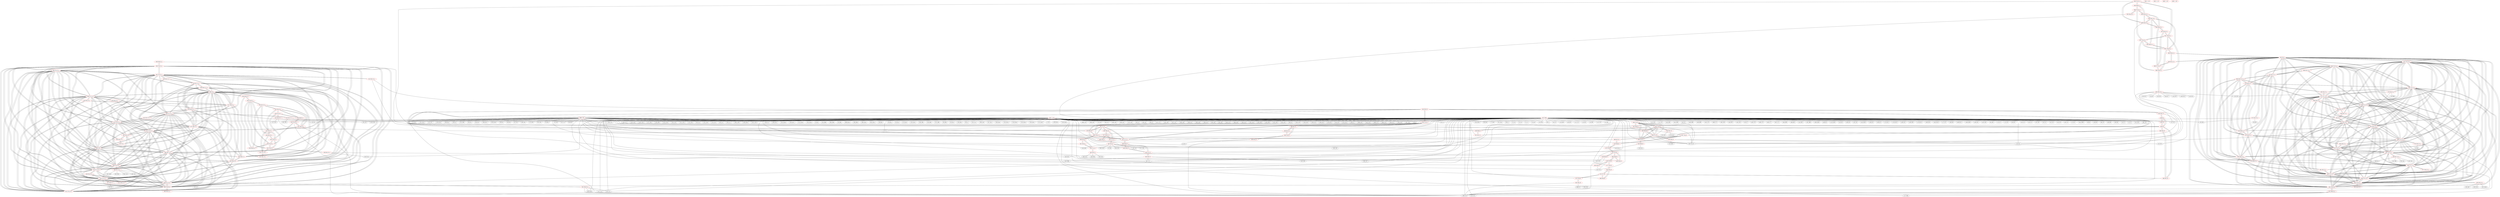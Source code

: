 graph {
	434 [label="(434) R35_T2" color=red]
	435 [label="(435) R52_T1"]
	433 [label="(433) T22_T1"]
	454 [label="(454) T14_T1"]
	455 [label="(455) T15_T1"]
	457 [label="(457) T17_T1"]
	456 [label="(456) T16_T1"]
	470 [label="(470) R35_T1"]
	435 [label="(435) R52_T1" color=red]
	440 [label="(440) D1"]
	434 [label="(434) R35_T2"]
	433 [label="(433) T22_T1"]
	436 [label="(436) R58_T1" color=red]
	437 [label="(437) R57_T1"]
	438 [label="(438) D2"]
	437 [label="(437) R57_T1" color=red]
	438 [label="(438) D2"]
	436 [label="(436) R58_T1"]
	438 [label="(438) D2" color=red]
	440 [label="(440) D1"]
	439 [label="(439) C8"]
	437 [label="(437) R57_T1"]
	436 [label="(436) R58_T1"]
	480 [label="(480) R51_P1"]
	489 [label="(489) R50_P1"]
	439 [label="(439) C8" color=red]
	440 [label="(440) D1"]
	438 [label="(438) D2"]
	440 [label="(440) D1" color=red]
	438 [label="(438) D2"]
	439 [label="(439) C8"]
	435 [label="(435) R52_T1"]
	441 [label="(441) R36_T2" color=red]
	57 [label="(57) U1"]
	446 [label="(446) T18_T2"]
	442 [label="(442) R37_T2" color=red]
	278 [label="(278) C92"]
	279 [label="(279) R128"]
	447 [label="(447) T19_T2"]
	443 [label="(443) R38_T2" color=red]
	163 [label="(163) R143"]
	130 [label="(130) D14"]
	448 [label="(448) T20_T2"]
	444 [label="(444) R39_T2" color=red]
	132 [label="(132) R75"]
	131 [label="(131) R67"]
	125 [label="(125) IC1"]
	449 [label="(449) T21_T2"]
	445 [label="(445) R40_T2" color=red]
	448 [label="(448) T20_T2"]
	449 [label="(449) T21_T2"]
	447 [label="(447) T19_T2"]
	433 [label="(433) T22_T1"]
	446 [label="(446) T18_T2"]
	446 [label="(446) T18_T2" color=red]
	448 [label="(448) T20_T2"]
	449 [label="(449) T21_T2"]
	447 [label="(447) T19_T2"]
	445 [label="(445) R40_T2"]
	433 [label="(433) T22_T1"]
	441 [label="(441) R36_T2"]
	447 [label="(447) T19_T2" color=red]
	448 [label="(448) T20_T2"]
	449 [label="(449) T21_T2"]
	445 [label="(445) R40_T2"]
	433 [label="(433) T22_T1"]
	446 [label="(446) T18_T2"]
	442 [label="(442) R37_T2"]
	448 [label="(448) T20_T2" color=red]
	449 [label="(449) T21_T2"]
	447 [label="(447) T19_T2"]
	445 [label="(445) R40_T2"]
	433 [label="(433) T22_T1"]
	446 [label="(446) T18_T2"]
	443 [label="(443) R38_T2"]
	449 [label="(449) T21_T2" color=red]
	448 [label="(448) T20_T2"]
	447 [label="(447) T19_T2"]
	445 [label="(445) R40_T2"]
	433 [label="(433) T22_T1"]
	446 [label="(446) T18_T2"]
	444 [label="(444) R39_T2"]
	450 [label="(450) T10_T1" color=red]
	458 [label="(458) R23_T1"]
	466 [label="(466) R31_T1"]
	459 [label="(459) R27_T1"]
	451 [label="(451) T11_T1" color=red]
	463 [label="(463) R24_T1"]
	467 [label="(467) R32_T1"]
	471 [label="(471) R28_T1_T"]
	452 [label="(452) T12_T1" color=red]
	468 [label="(468) R33_T1"]
	461 [label="(461) R29_T1"]
	462 [label="(462) R25_T1"]
	453 [label="(453) T13_T1" color=red]
	469 [label="(469) R34_T1"]
	465 [label="(465) R30_T1"]
	464 [label="(464) R26_T1"]
	454 [label="(454) T14_T1" color=red]
	455 [label="(455) T15_T1"]
	457 [label="(457) T17_T1"]
	456 [label="(456) T16_T1"]
	470 [label="(470) R35_T1"]
	434 [label="(434) R35_T2"]
	466 [label="(466) R31_T1"]
	455 [label="(455) T15_T1" color=red]
	454 [label="(454) T14_T1"]
	457 [label="(457) T17_T1"]
	456 [label="(456) T16_T1"]
	470 [label="(470) R35_T1"]
	434 [label="(434) R35_T2"]
	467 [label="(467) R32_T1"]
	456 [label="(456) T16_T1" color=red]
	454 [label="(454) T14_T1"]
	455 [label="(455) T15_T1"]
	457 [label="(457) T17_T1"]
	470 [label="(470) R35_T1"]
	434 [label="(434) R35_T2"]
	468 [label="(468) R33_T1"]
	457 [label="(457) T17_T1" color=red]
	454 [label="(454) T14_T1"]
	455 [label="(455) T15_T1"]
	456 [label="(456) T16_T1"]
	470 [label="(470) R35_T1"]
	434 [label="(434) R35_T2"]
	469 [label="(469) R34_T1"]
	458 [label="(458) R23_T1" color=red]
	368 [label="(368) U16"]
	31 [label="(31) R7"]
	450 [label="(450) T10_T1"]
	459 [label="(459) R27_T1" color=red]
	466 [label="(466) R31_T1"]
	450 [label="(450) T10_T1"]
	460 [label="(460) R28_T1" color=red]
	471 [label="(471) R28_T1_T"]
	461 [label="(461) R29_T1" color=red]
	468 [label="(468) R33_T1"]
	452 [label="(452) T12_T1"]
	462 [label="(462) R25_T1" color=red]
	265 [label="(265) FB4"]
	264 [label="(264) ZA4"]
	263 [label="(263) C91"]
	288 [label="(288) J16"]
	452 [label="(452) T12_T1"]
	463 [label="(463) R24_T1" color=red]
	365 [label="(365) R142"]
	371 [label="(371) SW1"]
	367 [label="(367) P4"]
	0 [label="(0) GS6"]
	426 [label="(426) GS3"]
	358 [label="(358) C69"]
	359 [label="(359) R90"]
	451 [label="(451) T11_T1"]
	464 [label="(464) R26_T1" color=red]
	415 [label="(415) FB8"]
	419 [label="(419) C68"]
	405 [label="(405) C67"]
	401 [label="(401) U17"]
	453 [label="(453) T13_T1"]
	465 [label="(465) R30_T1" color=red]
	453 [label="(453) T13_T1"]
	469 [label="(469) R34_T1"]
	466 [label="(466) R31_T1" color=red]
	459 [label="(459) R27_T1"]
	450 [label="(450) T10_T1"]
	454 [label="(454) T14_T1"]
	467 [label="(467) R32_T1" color=red]
	455 [label="(455) T15_T1"]
	451 [label="(451) T11_T1"]
	471 [label="(471) R28_T1_T"]
	468 [label="(468) R33_T1" color=red]
	456 [label="(456) T16_T1"]
	461 [label="(461) R29_T1"]
	452 [label="(452) T12_T1"]
	469 [label="(469) R34_T1" color=red]
	457 [label="(457) T17_T1"]
	453 [label="(453) T13_T1"]
	465 [label="(465) R30_T1"]
	470 [label="(470) R35_T1" color=red]
	454 [label="(454) T14_T1"]
	455 [label="(455) T15_T1"]
	457 [label="(457) T17_T1"]
	456 [label="(456) T16_T1"]
	434 [label="(434) R35_T2"]
	471 [label="(471) R28_T1_T" color=red]
	467 [label="(467) R32_T1"]
	451 [label="(451) T11_T1"]
	460 [label="(460) R28_T1"]
	472 [label="(472) T23_P1" color=red]
	482 [label="(482) R48_P1"]
	485 [label="(485) R43_P1"]
	473 [label="(473) T24_P1"]
	478 [label="(478) R44_P1"]
	473 [label="(473) T24_P1" color=red]
	479 [label="(479) R46_P1"]
	472 [label="(472) T23_P1"]
	474 [label="(474) T27_P1" color=red]
	480 [label="(480) R51_P1"]
	475 [label="(475) T28_P1"]
	483 [label="(483) R53_P1"]
	486 [label="(486) R49_P1"]
	475 [label="(475) T28_P1" color=red]
	481 [label="(481) R52_P1"]
	474 [label="(474) T27_P1"]
	476 [label="(476) T25_P1" color=red]
	477 [label="(477) T29_P1"]
	482 [label="(482) R48_P1"]
	484 [label="(484) R45_P1"]
	324 [label="(324) U20"]
	477 [label="(477) T29_P1" color=red]
	476 [label="(476) T25_P1"]
	483 [label="(483) R53_P1"]
	478 [label="(478) R44_P1" color=red]
	368 [label="(368) U16"]
	325 [label="(325) U24"]
	472 [label="(472) T23_P1"]
	479 [label="(479) R46_P1" color=red]
	487 [label="(487) T26_P1"]
	488 [label="(488) R47_P1"]
	473 [label="(473) T24_P1"]
	480 [label="(480) R51_P1" color=red]
	474 [label="(474) T27_P1"]
	489 [label="(489) R50_P1"]
	438 [label="(438) D2"]
	481 [label="(481) R52_P1" color=red]
	380 [label="(380) P1"]
	368 [label="(368) U16"]
	475 [label="(475) T28_P1"]
	482 [label="(482) R48_P1" color=red]
	476 [label="(476) T25_P1"]
	472 [label="(472) T23_P1"]
	485 [label="(485) R43_P1"]
	483 [label="(483) R53_P1" color=red]
	477 [label="(477) T29_P1"]
	474 [label="(474) T27_P1"]
	486 [label="(486) R49_P1"]
	484 [label="(484) R45_P1" color=red]
	476 [label="(476) T25_P1"]
	324 [label="(324) U20"]
	485 [label="(485) R43_P1" color=red]
	482 [label="(482) R48_P1"]
	472 [label="(472) T23_P1"]
	486 [label="(486) R49_P1" color=red]
	474 [label="(474) T27_P1"]
	483 [label="(483) R53_P1"]
	487 [label="(487) T26_P1" color=red]
	489 [label="(489) R50_P1"]
	479 [label="(479) R46_P1"]
	488 [label="(488) R47_P1"]
	488 [label="(488) R47_P1" color=red]
	487 [label="(487) T26_P1"]
	479 [label="(479) R46_P1"]
	489 [label="(489) R50_P1" color=red]
	487 [label="(487) T26_P1"]
	480 [label="(480) R51_P1"]
	438 [label="(438) D2"]
	490 [label="(490) T22_T1_2" color=red]
	507 [label="(507) T10_T1_2"]
	508 [label="(508) T11_T1_2"]
	509 [label="(509) T12_T1_2"]
	510 [label="(510) T13_T1_2"]
	505 [label="(505) T20_T2_2"]
	511 [label="(511) T14_T1_2"]
	512 [label="(512) T15_T1_2"]
	503 [label="(503) T18_T2_2"]
	506 [label="(506) T21_T2_2"]
	504 [label="(504) T19_T2_2"]
	496 [label="(496) C8_2"]
	513 [label="(513) T16_T1_2"]
	514 [label="(514) T17_T1_2"]
	495 [label="(495) D2_2"]
	494 [label="(494) R57_T1_2"]
	491 [label="(491) R35_T2_2"]
	492 [label="(492) R52_T1_2"]
	502 [label="(502) R40_T2_2"]
	491 [label="(491) R35_T2_2" color=red]
	492 [label="(492) R52_T1_2"]
	490 [label="(490) T22_T1_2"]
	511 [label="(511) T14_T1_2"]
	512 [label="(512) T15_T1_2"]
	514 [label="(514) T17_T1_2"]
	513 [label="(513) T16_T1_2"]
	527 [label="(527) R35_T1_2"]
	492 [label="(492) R52_T1_2" color=red]
	497 [label="(497) D1_2"]
	491 [label="(491) R35_T2_2"]
	490 [label="(490) T22_T1_2"]
	493 [label="(493) R58_T1_2" color=red]
	495 [label="(495) D2_2"]
	502 [label="(502) R40_T2_2"]
	516 [label="(516) R27_T1_2"]
	517 [label="(517) R28_T1_2"]
	518 [label="(518) R29_T1_2"]
	528 [label="(528) R30_T1_T_2"]
	527 [label="(527) R35_T1_2"]
	494 [label="(494) R57_T1_2"]
	494 [label="(494) R57_T1_2" color=red]
	507 [label="(507) T10_T1_2"]
	508 [label="(508) T11_T1_2"]
	509 [label="(509) T12_T1_2"]
	510 [label="(510) T13_T1_2"]
	505 [label="(505) T20_T2_2"]
	511 [label="(511) T14_T1_2"]
	512 [label="(512) T15_T1_2"]
	503 [label="(503) T18_T2_2"]
	506 [label="(506) T21_T2_2"]
	504 [label="(504) T19_T2_2"]
	496 [label="(496) C8_2"]
	513 [label="(513) T16_T1_2"]
	514 [label="(514) T17_T1_2"]
	495 [label="(495) D2_2"]
	490 [label="(490) T22_T1_2"]
	493 [label="(493) R58_T1_2"]
	495 [label="(495) D2_2" color=red]
	493 [label="(493) R58_T1_2"]
	502 [label="(502) R40_T2_2"]
	516 [label="(516) R27_T1_2"]
	517 [label="(517) R28_T1_2"]
	518 [label="(518) R29_T1_2"]
	528 [label="(528) R30_T1_T_2"]
	527 [label="(527) R35_T1_2"]
	507 [label="(507) T10_T1_2"]
	508 [label="(508) T11_T1_2"]
	509 [label="(509) T12_T1_2"]
	510 [label="(510) T13_T1_2"]
	505 [label="(505) T20_T2_2"]
	511 [label="(511) T14_T1_2"]
	512 [label="(512) T15_T1_2"]
	503 [label="(503) T18_T2_2"]
	506 [label="(506) T21_T2_2"]
	504 [label="(504) T19_T2_2"]
	496 [label="(496) C8_2"]
	513 [label="(513) T16_T1_2"]
	514 [label="(514) T17_T1_2"]
	490 [label="(490) T22_T1_2"]
	494 [label="(494) R57_T1_2"]
	497 [label="(497) D1_2"]
	537 [label="(537) R51_P1_2"]
	546 [label="(546) R50_P1_2"]
	496 [label="(496) C8_2" color=red]
	507 [label="(507) T10_T1_2"]
	508 [label="(508) T11_T1_2"]
	509 [label="(509) T12_T1_2"]
	510 [label="(510) T13_T1_2"]
	505 [label="(505) T20_T2_2"]
	511 [label="(511) T14_T1_2"]
	512 [label="(512) T15_T1_2"]
	503 [label="(503) T18_T2_2"]
	506 [label="(506) T21_T2_2"]
	504 [label="(504) T19_T2_2"]
	513 [label="(513) T16_T1_2"]
	514 [label="(514) T17_T1_2"]
	495 [label="(495) D2_2"]
	490 [label="(490) T22_T1_2"]
	494 [label="(494) R57_T1_2"]
	497 [label="(497) D1_2"]
	497 [label="(497) D1_2" color=red]
	495 [label="(495) D2_2"]
	496 [label="(496) C8_2"]
	492 [label="(492) R52_T1_2"]
	498 [label="(498) R36_T2_2" color=red]
	368 [label="(368) U16"]
	503 [label="(503) T18_T2_2"]
	499 [label="(499) R37_T2_2" color=red]
	290 [label="(290) C46"]
	302 [label="(302) D48"]
	304 [label="(304) D46"]
	295 [label="(295) FB21"]
	293 [label="(293) U18"]
	504 [label="(504) T19_T2_2"]
	500 [label="(500) R38_T2_2" color=red]
	57 [label="(57) U1"]
	505 [label="(505) T20_T2_2"]
	501 [label="(501) R39_T2_2" color=red]
	368 [label="(368) U16"]
	364 [label="(364) R100"]
	319 [label="(319) U13"]
	317 [label="(317) U12"]
	506 [label="(506) T21_T2_2"]
	502 [label="(502) R40_T2_2" color=red]
	495 [label="(495) D2_2"]
	493 [label="(493) R58_T1_2"]
	516 [label="(516) R27_T1_2"]
	517 [label="(517) R28_T1_2"]
	518 [label="(518) R29_T1_2"]
	528 [label="(528) R30_T1_T_2"]
	527 [label="(527) R35_T1_2"]
	505 [label="(505) T20_T2_2"]
	506 [label="(506) T21_T2_2"]
	504 [label="(504) T19_T2_2"]
	490 [label="(490) T22_T1_2"]
	503 [label="(503) T18_T2_2"]
	503 [label="(503) T18_T2_2" color=red]
	507 [label="(507) T10_T1_2"]
	508 [label="(508) T11_T1_2"]
	509 [label="(509) T12_T1_2"]
	510 [label="(510) T13_T1_2"]
	505 [label="(505) T20_T2_2"]
	511 [label="(511) T14_T1_2"]
	512 [label="(512) T15_T1_2"]
	506 [label="(506) T21_T2_2"]
	504 [label="(504) T19_T2_2"]
	496 [label="(496) C8_2"]
	513 [label="(513) T16_T1_2"]
	514 [label="(514) T17_T1_2"]
	495 [label="(495) D2_2"]
	490 [label="(490) T22_T1_2"]
	494 [label="(494) R57_T1_2"]
	502 [label="(502) R40_T2_2"]
	498 [label="(498) R36_T2_2"]
	504 [label="(504) T19_T2_2" color=red]
	507 [label="(507) T10_T1_2"]
	508 [label="(508) T11_T1_2"]
	509 [label="(509) T12_T1_2"]
	510 [label="(510) T13_T1_2"]
	505 [label="(505) T20_T2_2"]
	511 [label="(511) T14_T1_2"]
	512 [label="(512) T15_T1_2"]
	503 [label="(503) T18_T2_2"]
	506 [label="(506) T21_T2_2"]
	496 [label="(496) C8_2"]
	513 [label="(513) T16_T1_2"]
	514 [label="(514) T17_T1_2"]
	495 [label="(495) D2_2"]
	490 [label="(490) T22_T1_2"]
	494 [label="(494) R57_T1_2"]
	502 [label="(502) R40_T2_2"]
	499 [label="(499) R37_T2_2"]
	505 [label="(505) T20_T2_2" color=red]
	507 [label="(507) T10_T1_2"]
	508 [label="(508) T11_T1_2"]
	509 [label="(509) T12_T1_2"]
	510 [label="(510) T13_T1_2"]
	511 [label="(511) T14_T1_2"]
	512 [label="(512) T15_T1_2"]
	503 [label="(503) T18_T2_2"]
	506 [label="(506) T21_T2_2"]
	504 [label="(504) T19_T2_2"]
	496 [label="(496) C8_2"]
	513 [label="(513) T16_T1_2"]
	514 [label="(514) T17_T1_2"]
	495 [label="(495) D2_2"]
	490 [label="(490) T22_T1_2"]
	494 [label="(494) R57_T1_2"]
	502 [label="(502) R40_T2_2"]
	500 [label="(500) R38_T2_2"]
	506 [label="(506) T21_T2_2" color=red]
	507 [label="(507) T10_T1_2"]
	508 [label="(508) T11_T1_2"]
	509 [label="(509) T12_T1_2"]
	510 [label="(510) T13_T1_2"]
	505 [label="(505) T20_T2_2"]
	511 [label="(511) T14_T1_2"]
	512 [label="(512) T15_T1_2"]
	503 [label="(503) T18_T2_2"]
	504 [label="(504) T19_T2_2"]
	496 [label="(496) C8_2"]
	513 [label="(513) T16_T1_2"]
	514 [label="(514) T17_T1_2"]
	495 [label="(495) D2_2"]
	490 [label="(490) T22_T1_2"]
	494 [label="(494) R57_T1_2"]
	502 [label="(502) R40_T2_2"]
	501 [label="(501) R39_T2_2"]
	507 [label="(507) T10_T1_2" color=red]
	508 [label="(508) T11_T1_2"]
	509 [label="(509) T12_T1_2"]
	510 [label="(510) T13_T1_2"]
	505 [label="(505) T20_T2_2"]
	511 [label="(511) T14_T1_2"]
	512 [label="(512) T15_T1_2"]
	503 [label="(503) T18_T2_2"]
	506 [label="(506) T21_T2_2"]
	504 [label="(504) T19_T2_2"]
	496 [label="(496) C8_2"]
	513 [label="(513) T16_T1_2"]
	514 [label="(514) T17_T1_2"]
	495 [label="(495) D2_2"]
	490 [label="(490) T22_T1_2"]
	494 [label="(494) R57_T1_2"]
	515 [label="(515) R23_T1_2"]
	523 [label="(523) R31_T1_2"]
	516 [label="(516) R27_T1_2"]
	508 [label="(508) T11_T1_2" color=red]
	507 [label="(507) T10_T1_2"]
	509 [label="(509) T12_T1_2"]
	510 [label="(510) T13_T1_2"]
	505 [label="(505) T20_T2_2"]
	511 [label="(511) T14_T1_2"]
	512 [label="(512) T15_T1_2"]
	503 [label="(503) T18_T2_2"]
	506 [label="(506) T21_T2_2"]
	504 [label="(504) T19_T2_2"]
	496 [label="(496) C8_2"]
	513 [label="(513) T16_T1_2"]
	514 [label="(514) T17_T1_2"]
	495 [label="(495) D2_2"]
	490 [label="(490) T22_T1_2"]
	494 [label="(494) R57_T1_2"]
	520 [label="(520) R24_T1_2"]
	524 [label="(524) R32_T1_2"]
	517 [label="(517) R28_T1_2"]
	509 [label="(509) T12_T1_2" color=red]
	507 [label="(507) T10_T1_2"]
	508 [label="(508) T11_T1_2"]
	510 [label="(510) T13_T1_2"]
	505 [label="(505) T20_T2_2"]
	511 [label="(511) T14_T1_2"]
	512 [label="(512) T15_T1_2"]
	503 [label="(503) T18_T2_2"]
	506 [label="(506) T21_T2_2"]
	504 [label="(504) T19_T2_2"]
	496 [label="(496) C8_2"]
	513 [label="(513) T16_T1_2"]
	514 [label="(514) T17_T1_2"]
	495 [label="(495) D2_2"]
	490 [label="(490) T22_T1_2"]
	494 [label="(494) R57_T1_2"]
	525 [label="(525) R33_T1_2"]
	518 [label="(518) R29_T1_2"]
	519 [label="(519) R25_T1_2"]
	510 [label="(510) T13_T1_2" color=red]
	507 [label="(507) T10_T1_2"]
	508 [label="(508) T11_T1_2"]
	509 [label="(509) T12_T1_2"]
	505 [label="(505) T20_T2_2"]
	511 [label="(511) T14_T1_2"]
	512 [label="(512) T15_T1_2"]
	503 [label="(503) T18_T2_2"]
	506 [label="(506) T21_T2_2"]
	504 [label="(504) T19_T2_2"]
	496 [label="(496) C8_2"]
	513 [label="(513) T16_T1_2"]
	514 [label="(514) T17_T1_2"]
	495 [label="(495) D2_2"]
	490 [label="(490) T22_T1_2"]
	494 [label="(494) R57_T1_2"]
	526 [label="(526) R34_T1_2"]
	522 [label="(522) R30_T1_2"]
	521 [label="(521) R26_T1_2"]
	511 [label="(511) T14_T1_2" color=red]
	507 [label="(507) T10_T1_2"]
	508 [label="(508) T11_T1_2"]
	509 [label="(509) T12_T1_2"]
	510 [label="(510) T13_T1_2"]
	505 [label="(505) T20_T2_2"]
	512 [label="(512) T15_T1_2"]
	503 [label="(503) T18_T2_2"]
	506 [label="(506) T21_T2_2"]
	504 [label="(504) T19_T2_2"]
	496 [label="(496) C8_2"]
	513 [label="(513) T16_T1_2"]
	514 [label="(514) T17_T1_2"]
	495 [label="(495) D2_2"]
	490 [label="(490) T22_T1_2"]
	494 [label="(494) R57_T1_2"]
	527 [label="(527) R35_T1_2"]
	491 [label="(491) R35_T2_2"]
	523 [label="(523) R31_T1_2"]
	512 [label="(512) T15_T1_2" color=red]
	507 [label="(507) T10_T1_2"]
	508 [label="(508) T11_T1_2"]
	509 [label="(509) T12_T1_2"]
	510 [label="(510) T13_T1_2"]
	505 [label="(505) T20_T2_2"]
	511 [label="(511) T14_T1_2"]
	503 [label="(503) T18_T2_2"]
	506 [label="(506) T21_T2_2"]
	504 [label="(504) T19_T2_2"]
	496 [label="(496) C8_2"]
	513 [label="(513) T16_T1_2"]
	514 [label="(514) T17_T1_2"]
	495 [label="(495) D2_2"]
	490 [label="(490) T22_T1_2"]
	494 [label="(494) R57_T1_2"]
	527 [label="(527) R35_T1_2"]
	491 [label="(491) R35_T2_2"]
	524 [label="(524) R32_T1_2"]
	513 [label="(513) T16_T1_2" color=red]
	507 [label="(507) T10_T1_2"]
	508 [label="(508) T11_T1_2"]
	509 [label="(509) T12_T1_2"]
	510 [label="(510) T13_T1_2"]
	505 [label="(505) T20_T2_2"]
	511 [label="(511) T14_T1_2"]
	512 [label="(512) T15_T1_2"]
	503 [label="(503) T18_T2_2"]
	506 [label="(506) T21_T2_2"]
	504 [label="(504) T19_T2_2"]
	496 [label="(496) C8_2"]
	514 [label="(514) T17_T1_2"]
	495 [label="(495) D2_2"]
	490 [label="(490) T22_T1_2"]
	494 [label="(494) R57_T1_2"]
	527 [label="(527) R35_T1_2"]
	491 [label="(491) R35_T2_2"]
	525 [label="(525) R33_T1_2"]
	514 [label="(514) T17_T1_2" color=red]
	507 [label="(507) T10_T1_2"]
	508 [label="(508) T11_T1_2"]
	509 [label="(509) T12_T1_2"]
	510 [label="(510) T13_T1_2"]
	505 [label="(505) T20_T2_2"]
	511 [label="(511) T14_T1_2"]
	512 [label="(512) T15_T1_2"]
	503 [label="(503) T18_T2_2"]
	506 [label="(506) T21_T2_2"]
	504 [label="(504) T19_T2_2"]
	496 [label="(496) C8_2"]
	513 [label="(513) T16_T1_2"]
	495 [label="(495) D2_2"]
	490 [label="(490) T22_T1_2"]
	494 [label="(494) R57_T1_2"]
	527 [label="(527) R35_T1_2"]
	491 [label="(491) R35_T2_2"]
	526 [label="(526) R34_T1_2"]
	515 [label="(515) R23_T1_2" color=red]
	57 [label="(57) U1"]
	58 [label="(58) J5"]
	507 [label="(507) T10_T1_2"]
	516 [label="(516) R27_T1_2" color=red]
	495 [label="(495) D2_2"]
	493 [label="(493) R58_T1_2"]
	502 [label="(502) R40_T2_2"]
	517 [label="(517) R28_T1_2"]
	518 [label="(518) R29_T1_2"]
	528 [label="(528) R30_T1_T_2"]
	527 [label="(527) R35_T1_2"]
	523 [label="(523) R31_T1_2"]
	507 [label="(507) T10_T1_2"]
	517 [label="(517) R28_T1_2" color=red]
	495 [label="(495) D2_2"]
	493 [label="(493) R58_T1_2"]
	502 [label="(502) R40_T2_2"]
	516 [label="(516) R27_T1_2"]
	518 [label="(518) R29_T1_2"]
	528 [label="(528) R30_T1_T_2"]
	527 [label="(527) R35_T1_2"]
	524 [label="(524) R32_T1_2"]
	508 [label="(508) T11_T1_2"]
	518 [label="(518) R29_T1_2" color=red]
	495 [label="(495) D2_2"]
	493 [label="(493) R58_T1_2"]
	502 [label="(502) R40_T2_2"]
	516 [label="(516) R27_T1_2"]
	517 [label="(517) R28_T1_2"]
	528 [label="(528) R30_T1_T_2"]
	527 [label="(527) R35_T1_2"]
	525 [label="(525) R33_T1_2"]
	509 [label="(509) T12_T1_2"]
	519 [label="(519) R25_T1_2" color=red]
	328 [label="(328) C16"]
	327 [label="(327) U3"]
	336 [label="(336) ZA1"]
	335 [label="(335) TH1"]
	509 [label="(509) T12_T1_2"]
	520 [label="(520) R24_T1_2" color=red]
	225 [label="(225) K2"]
	201 [label="(201) J10"]
	508 [label="(508) T11_T1_2"]
	521 [label="(521) R26_T1_2" color=red]
	330 [label="(330) D2"]
	343 [label="(343) J18"]
	510 [label="(510) T13_T1_2"]
	522 [label="(522) R30_T1_2" color=red]
	510 [label="(510) T13_T1_2"]
	526 [label="(526) R34_T1_2"]
	528 [label="(528) R30_T1_T_2"]
	523 [label="(523) R31_T1_2" color=red]
	516 [label="(516) R27_T1_2"]
	507 [label="(507) T10_T1_2"]
	511 [label="(511) T14_T1_2"]
	524 [label="(524) R32_T1_2" color=red]
	512 [label="(512) T15_T1_2"]
	508 [label="(508) T11_T1_2"]
	517 [label="(517) R28_T1_2"]
	525 [label="(525) R33_T1_2" color=red]
	513 [label="(513) T16_T1_2"]
	518 [label="(518) R29_T1_2"]
	509 [label="(509) T12_T1_2"]
	526 [label="(526) R34_T1_2" color=red]
	514 [label="(514) T17_T1_2"]
	510 [label="(510) T13_T1_2"]
	522 [label="(522) R30_T1_2"]
	527 [label="(527) R35_T1_2" color=red]
	495 [label="(495) D2_2"]
	493 [label="(493) R58_T1_2"]
	502 [label="(502) R40_T2_2"]
	516 [label="(516) R27_T1_2"]
	517 [label="(517) R28_T1_2"]
	518 [label="(518) R29_T1_2"]
	528 [label="(528) R30_T1_T_2"]
	511 [label="(511) T14_T1_2"]
	512 [label="(512) T15_T1_2"]
	514 [label="(514) T17_T1_2"]
	513 [label="(513) T16_T1_2"]
	491 [label="(491) R35_T2_2"]
	528 [label="(528) R30_T1_T_2" color=red]
	495 [label="(495) D2_2"]
	493 [label="(493) R58_T1_2"]
	502 [label="(502) R40_T2_2"]
	516 [label="(516) R27_T1_2"]
	517 [label="(517) R28_T1_2"]
	518 [label="(518) R29_T1_2"]
	527 [label="(527) R35_T1_2"]
	522 [label="(522) R30_T1_2"]
	529 [label="(529) T23_P1_2" color=red]
	539 [label="(539) R48_P1_2"]
	542 [label="(542) R43_P1_2"]
	530 [label="(530) T24_P1_2"]
	535 [label="(535) R44_P1_2"]
	530 [label="(530) T24_P1_2" color=red]
	544 [label="(544) T26_P1_2"]
	534 [label="(534) T29_P1_2"]
	532 [label="(532) T28_P1_2"]
	536 [label="(536) R46_P1_2"]
	529 [label="(529) T23_P1_2"]
	531 [label="(531) T27_P1_2" color=red]
	537 [label="(537) R51_P1_2"]
	532 [label="(532) T28_P1_2"]
	540 [label="(540) R53_P1_2"]
	543 [label="(543) R49_P1_2"]
	532 [label="(532) T28_P1_2" color=red]
	544 [label="(544) T26_P1_2"]
	530 [label="(530) T24_P1_2"]
	534 [label="(534) T29_P1_2"]
	538 [label="(538) R52_P1_2"]
	531 [label="(531) T27_P1_2"]
	533 [label="(533) T25_P1_2" color=red]
	534 [label="(534) T29_P1_2"]
	539 [label="(539) R48_P1_2"]
	541 [label="(541) R45_P1_2"]
	368 [label="(368) U16"]
	534 [label="(534) T29_P1_2" color=red]
	544 [label="(544) T26_P1_2"]
	530 [label="(530) T24_P1_2"]
	532 [label="(532) T28_P1_2"]
	533 [label="(533) T25_P1_2"]
	540 [label="(540) R53_P1_2"]
	535 [label="(535) R44_P1_2" color=red]
	127 [label="(127) D13"]
	164 [label="(164) R138"]
	125 [label="(125) IC1"]
	529 [label="(529) T23_P1_2"]
	536 [label="(536) R46_P1_2" color=red]
	544 [label="(544) T26_P1_2"]
	545 [label="(545) R47_P1_2"]
	530 [label="(530) T24_P1_2"]
	537 [label="(537) R51_P1_2" color=red]
	531 [label="(531) T27_P1_2"]
	546 [label="(546) R50_P1_2"]
	495 [label="(495) D2_2"]
	538 [label="(538) R52_P1_2" color=red]
	344 [label="(344) D25"]
	345 [label="(345) R110"]
	532 [label="(532) T28_P1_2"]
	539 [label="(539) R48_P1_2" color=red]
	533 [label="(533) T25_P1_2"]
	529 [label="(529) T23_P1_2"]
	542 [label="(542) R43_P1_2"]
	540 [label="(540) R53_P1_2" color=red]
	534 [label="(534) T29_P1_2"]
	531 [label="(531) T27_P1_2"]
	543 [label="(543) R49_P1_2"]
	541 [label="(541) R45_P1_2" color=red]
	545 [label="(545) R47_P1_2"]
	542 [label="(542) R43_P1_2"]
	543 [label="(543) R49_P1_2"]
	533 [label="(533) T25_P1_2"]
	368 [label="(368) U16"]
	542 [label="(542) R43_P1_2" color=red]
	539 [label="(539) R48_P1_2"]
	529 [label="(529) T23_P1_2"]
	545 [label="(545) R47_P1_2"]
	541 [label="(541) R45_P1_2"]
	543 [label="(543) R49_P1_2"]
	543 [label="(543) R49_P1_2" color=red]
	545 [label="(545) R47_P1_2"]
	541 [label="(541) R45_P1_2"]
	542 [label="(542) R43_P1_2"]
	531 [label="(531) T27_P1_2"]
	540 [label="(540) R53_P1_2"]
	544 [label="(544) T26_P1_2" color=red]
	546 [label="(546) R50_P1_2"]
	530 [label="(530) T24_P1_2"]
	534 [label="(534) T29_P1_2"]
	532 [label="(532) T28_P1_2"]
	536 [label="(536) R46_P1_2"]
	545 [label="(545) R47_P1_2"]
	545 [label="(545) R47_P1_2" color=red]
	541 [label="(541) R45_P1_2"]
	542 [label="(542) R43_P1_2"]
	543 [label="(543) R49_P1_2"]
	544 [label="(544) T26_P1_2"]
	536 [label="(536) R46_P1_2"]
	546 [label="(546) R50_P1_2" color=red]
	544 [label="(544) T26_P1_2"]
	537 [label="(537) R51_P1_2"]
	495 [label="(495) D2_2"]
	547 [label="(547) T22_T1_3" color=red]
	564 [label="(564) T10_T1_3"]
	565 [label="(565) T11_T1_3"]
	566 [label="(566) T12_T1_3"]
	567 [label="(567) T13_T1_3"]
	562 [label="(562) T20_T2_3"]
	568 [label="(568) T14_T1_3"]
	569 [label="(569) T15_T1_3"]
	560 [label="(560) T18_T2_3"]
	563 [label="(563) T21_T2_3"]
	561 [label="(561) T19_T2_3"]
	553 [label="(553) C8_3"]
	570 [label="(570) T16_T1_3"]
	571 [label="(571) T17_T1_3"]
	552 [label="(552) D2_3"]
	551 [label="(551) R57_T1_3"]
	548 [label="(548) R35_T2_3"]
	549 [label="(549) R52_T1_3"]
	559 [label="(559) R40_T2_3"]
	548 [label="(548) R35_T2_3" color=red]
	549 [label="(549) R52_T1_3"]
	547 [label="(547) T22_T1_3"]
	568 [label="(568) T14_T1_3"]
	569 [label="(569) T15_T1_3"]
	571 [label="(571) T17_T1_3"]
	570 [label="(570) T16_T1_3"]
	584 [label="(584) R35_T1_3"]
	549 [label="(549) R52_T1_3" color=red]
	554 [label="(554) D1_3"]
	548 [label="(548) R35_T2_3"]
	547 [label="(547) T22_T1_3"]
	550 [label="(550) R58_T1_3" color=red]
	552 [label="(552) D2_3"]
	559 [label="(559) R40_T2_3"]
	573 [label="(573) R27_T1_3"]
	574 [label="(574) R28_T1_3"]
	575 [label="(575) R29_T1_3"]
	579 [label="(579) R30_T1_3"]
	585 [label="(585) R35_T1_T_3"]
	551 [label="(551) R57_T1_3"]
	551 [label="(551) R57_T1_3" color=red]
	564 [label="(564) T10_T1_3"]
	565 [label="(565) T11_T1_3"]
	566 [label="(566) T12_T1_3"]
	567 [label="(567) T13_T1_3"]
	562 [label="(562) T20_T2_3"]
	568 [label="(568) T14_T1_3"]
	569 [label="(569) T15_T1_3"]
	560 [label="(560) T18_T2_3"]
	563 [label="(563) T21_T2_3"]
	561 [label="(561) T19_T2_3"]
	553 [label="(553) C8_3"]
	570 [label="(570) T16_T1_3"]
	571 [label="(571) T17_T1_3"]
	552 [label="(552) D2_3"]
	547 [label="(547) T22_T1_3"]
	550 [label="(550) R58_T1_3"]
	552 [label="(552) D2_3" color=red]
	550 [label="(550) R58_T1_3"]
	559 [label="(559) R40_T2_3"]
	573 [label="(573) R27_T1_3"]
	574 [label="(574) R28_T1_3"]
	575 [label="(575) R29_T1_3"]
	579 [label="(579) R30_T1_3"]
	585 [label="(585) R35_T1_T_3"]
	564 [label="(564) T10_T1_3"]
	565 [label="(565) T11_T1_3"]
	566 [label="(566) T12_T1_3"]
	567 [label="(567) T13_T1_3"]
	562 [label="(562) T20_T2_3"]
	568 [label="(568) T14_T1_3"]
	569 [label="(569) T15_T1_3"]
	560 [label="(560) T18_T2_3"]
	563 [label="(563) T21_T2_3"]
	561 [label="(561) T19_T2_3"]
	553 [label="(553) C8_3"]
	570 [label="(570) T16_T1_3"]
	571 [label="(571) T17_T1_3"]
	547 [label="(547) T22_T1_3"]
	551 [label="(551) R57_T1_3"]
	554 [label="(554) D1_3"]
	594 [label="(594) R51_P1_3"]
	603 [label="(603) R50_P1_3"]
	553 [label="(553) C8_3" color=red]
	564 [label="(564) T10_T1_3"]
	565 [label="(565) T11_T1_3"]
	566 [label="(566) T12_T1_3"]
	567 [label="(567) T13_T1_3"]
	562 [label="(562) T20_T2_3"]
	568 [label="(568) T14_T1_3"]
	569 [label="(569) T15_T1_3"]
	560 [label="(560) T18_T2_3"]
	563 [label="(563) T21_T2_3"]
	561 [label="(561) T19_T2_3"]
	570 [label="(570) T16_T1_3"]
	571 [label="(571) T17_T1_3"]
	552 [label="(552) D2_3"]
	547 [label="(547) T22_T1_3"]
	551 [label="(551) R57_T1_3"]
	554 [label="(554) D1_3"]
	554 [label="(554) D1_3" color=red]
	552 [label="(552) D2_3"]
	553 [label="(553) C8_3"]
	549 [label="(549) R52_T1_3"]
	555 [label="(555) R36_T2_3" color=red]
	368 [label="(368) U16"]
	560 [label="(560) T18_T2_3"]
	556 [label="(556) R37_T2_3" color=red]
	231 [label="(231) FB2"]
	230 [label="(230) ZA2"]
	229 [label="(229) C36"]
	288 [label="(288) J16"]
	561 [label="(561) T19_T2_3"]
	557 [label="(557) R38_T2_3" color=red]
	117 [label="(117) R49"]
	110 [label="(110) U10"]
	368 [label="(368) U16"]
	562 [label="(562) T20_T2_3"]
	558 [label="(558) R39_T2_3" color=red]
	301 [label="(301) R109"]
	299 [label="(299) R83"]
	298 [label="(298) R105"]
	304 [label="(304) D46"]
	563 [label="(563) T21_T2_3"]
	559 [label="(559) R40_T2_3" color=red]
	552 [label="(552) D2_3"]
	550 [label="(550) R58_T1_3"]
	573 [label="(573) R27_T1_3"]
	574 [label="(574) R28_T1_3"]
	575 [label="(575) R29_T1_3"]
	579 [label="(579) R30_T1_3"]
	585 [label="(585) R35_T1_T_3"]
	562 [label="(562) T20_T2_3"]
	563 [label="(563) T21_T2_3"]
	561 [label="(561) T19_T2_3"]
	547 [label="(547) T22_T1_3"]
	560 [label="(560) T18_T2_3"]
	560 [label="(560) T18_T2_3" color=red]
	564 [label="(564) T10_T1_3"]
	565 [label="(565) T11_T1_3"]
	566 [label="(566) T12_T1_3"]
	567 [label="(567) T13_T1_3"]
	562 [label="(562) T20_T2_3"]
	568 [label="(568) T14_T1_3"]
	569 [label="(569) T15_T1_3"]
	563 [label="(563) T21_T2_3"]
	561 [label="(561) T19_T2_3"]
	553 [label="(553) C8_3"]
	570 [label="(570) T16_T1_3"]
	571 [label="(571) T17_T1_3"]
	552 [label="(552) D2_3"]
	547 [label="(547) T22_T1_3"]
	551 [label="(551) R57_T1_3"]
	559 [label="(559) R40_T2_3"]
	555 [label="(555) R36_T2_3"]
	561 [label="(561) T19_T2_3" color=red]
	564 [label="(564) T10_T1_3"]
	565 [label="(565) T11_T1_3"]
	566 [label="(566) T12_T1_3"]
	567 [label="(567) T13_T1_3"]
	562 [label="(562) T20_T2_3"]
	568 [label="(568) T14_T1_3"]
	569 [label="(569) T15_T1_3"]
	560 [label="(560) T18_T2_3"]
	563 [label="(563) T21_T2_3"]
	553 [label="(553) C8_3"]
	570 [label="(570) T16_T1_3"]
	571 [label="(571) T17_T1_3"]
	552 [label="(552) D2_3"]
	547 [label="(547) T22_T1_3"]
	551 [label="(551) R57_T1_3"]
	559 [label="(559) R40_T2_3"]
	556 [label="(556) R37_T2_3"]
	562 [label="(562) T20_T2_3" color=red]
	564 [label="(564) T10_T1_3"]
	565 [label="(565) T11_T1_3"]
	566 [label="(566) T12_T1_3"]
	567 [label="(567) T13_T1_3"]
	568 [label="(568) T14_T1_3"]
	569 [label="(569) T15_T1_3"]
	560 [label="(560) T18_T2_3"]
	563 [label="(563) T21_T2_3"]
	561 [label="(561) T19_T2_3"]
	553 [label="(553) C8_3"]
	570 [label="(570) T16_T1_3"]
	571 [label="(571) T17_T1_3"]
	552 [label="(552) D2_3"]
	547 [label="(547) T22_T1_3"]
	551 [label="(551) R57_T1_3"]
	559 [label="(559) R40_T2_3"]
	557 [label="(557) R38_T2_3"]
	563 [label="(563) T21_T2_3" color=red]
	564 [label="(564) T10_T1_3"]
	565 [label="(565) T11_T1_3"]
	566 [label="(566) T12_T1_3"]
	567 [label="(567) T13_T1_3"]
	562 [label="(562) T20_T2_3"]
	568 [label="(568) T14_T1_3"]
	569 [label="(569) T15_T1_3"]
	560 [label="(560) T18_T2_3"]
	561 [label="(561) T19_T2_3"]
	553 [label="(553) C8_3"]
	570 [label="(570) T16_T1_3"]
	571 [label="(571) T17_T1_3"]
	552 [label="(552) D2_3"]
	547 [label="(547) T22_T1_3"]
	551 [label="(551) R57_T1_3"]
	559 [label="(559) R40_T2_3"]
	558 [label="(558) R39_T2_3"]
	564 [label="(564) T10_T1_3" color=red]
	565 [label="(565) T11_T1_3"]
	566 [label="(566) T12_T1_3"]
	567 [label="(567) T13_T1_3"]
	562 [label="(562) T20_T2_3"]
	568 [label="(568) T14_T1_3"]
	569 [label="(569) T15_T1_3"]
	560 [label="(560) T18_T2_3"]
	563 [label="(563) T21_T2_3"]
	561 [label="(561) T19_T2_3"]
	553 [label="(553) C8_3"]
	570 [label="(570) T16_T1_3"]
	571 [label="(571) T17_T1_3"]
	552 [label="(552) D2_3"]
	547 [label="(547) T22_T1_3"]
	551 [label="(551) R57_T1_3"]
	572 [label="(572) R23_T1_3"]
	580 [label="(580) R31_T1_3"]
	573 [label="(573) R27_T1_3"]
	565 [label="(565) T11_T1_3" color=red]
	564 [label="(564) T10_T1_3"]
	566 [label="(566) T12_T1_3"]
	567 [label="(567) T13_T1_3"]
	562 [label="(562) T20_T2_3"]
	568 [label="(568) T14_T1_3"]
	569 [label="(569) T15_T1_3"]
	560 [label="(560) T18_T2_3"]
	563 [label="(563) T21_T2_3"]
	561 [label="(561) T19_T2_3"]
	553 [label="(553) C8_3"]
	570 [label="(570) T16_T1_3"]
	571 [label="(571) T17_T1_3"]
	552 [label="(552) D2_3"]
	547 [label="(547) T22_T1_3"]
	551 [label="(551) R57_T1_3"]
	577 [label="(577) R24_T1_3"]
	581 [label="(581) R32_T1_3"]
	574 [label="(574) R28_T1_3"]
	566 [label="(566) T12_T1_3" color=red]
	564 [label="(564) T10_T1_3"]
	565 [label="(565) T11_T1_3"]
	567 [label="(567) T13_T1_3"]
	562 [label="(562) T20_T2_3"]
	568 [label="(568) T14_T1_3"]
	569 [label="(569) T15_T1_3"]
	560 [label="(560) T18_T2_3"]
	563 [label="(563) T21_T2_3"]
	561 [label="(561) T19_T2_3"]
	553 [label="(553) C8_3"]
	570 [label="(570) T16_T1_3"]
	571 [label="(571) T17_T1_3"]
	552 [label="(552) D2_3"]
	547 [label="(547) T22_T1_3"]
	551 [label="(551) R57_T1_3"]
	582 [label="(582) R33_T1_3"]
	575 [label="(575) R29_T1_3"]
	576 [label="(576) R25_T1_3"]
	567 [label="(567) T13_T1_3" color=red]
	564 [label="(564) T10_T1_3"]
	565 [label="(565) T11_T1_3"]
	566 [label="(566) T12_T1_3"]
	562 [label="(562) T20_T2_3"]
	568 [label="(568) T14_T1_3"]
	569 [label="(569) T15_T1_3"]
	560 [label="(560) T18_T2_3"]
	563 [label="(563) T21_T2_3"]
	561 [label="(561) T19_T2_3"]
	553 [label="(553) C8_3"]
	570 [label="(570) T16_T1_3"]
	571 [label="(571) T17_T1_3"]
	552 [label="(552) D2_3"]
	547 [label="(547) T22_T1_3"]
	551 [label="(551) R57_T1_3"]
	583 [label="(583) R34_T1_3"]
	579 [label="(579) R30_T1_3"]
	578 [label="(578) R26_T1_3"]
	568 [label="(568) T14_T1_3" color=red]
	564 [label="(564) T10_T1_3"]
	565 [label="(565) T11_T1_3"]
	566 [label="(566) T12_T1_3"]
	567 [label="(567) T13_T1_3"]
	562 [label="(562) T20_T2_3"]
	569 [label="(569) T15_T1_3"]
	560 [label="(560) T18_T2_3"]
	563 [label="(563) T21_T2_3"]
	561 [label="(561) T19_T2_3"]
	553 [label="(553) C8_3"]
	570 [label="(570) T16_T1_3"]
	571 [label="(571) T17_T1_3"]
	552 [label="(552) D2_3"]
	547 [label="(547) T22_T1_3"]
	551 [label="(551) R57_T1_3"]
	584 [label="(584) R35_T1_3"]
	548 [label="(548) R35_T2_3"]
	580 [label="(580) R31_T1_3"]
	569 [label="(569) T15_T1_3" color=red]
	564 [label="(564) T10_T1_3"]
	565 [label="(565) T11_T1_3"]
	566 [label="(566) T12_T1_3"]
	567 [label="(567) T13_T1_3"]
	562 [label="(562) T20_T2_3"]
	568 [label="(568) T14_T1_3"]
	560 [label="(560) T18_T2_3"]
	563 [label="(563) T21_T2_3"]
	561 [label="(561) T19_T2_3"]
	553 [label="(553) C8_3"]
	570 [label="(570) T16_T1_3"]
	571 [label="(571) T17_T1_3"]
	552 [label="(552) D2_3"]
	547 [label="(547) T22_T1_3"]
	551 [label="(551) R57_T1_3"]
	584 [label="(584) R35_T1_3"]
	548 [label="(548) R35_T2_3"]
	581 [label="(581) R32_T1_3"]
	570 [label="(570) T16_T1_3" color=red]
	564 [label="(564) T10_T1_3"]
	565 [label="(565) T11_T1_3"]
	566 [label="(566) T12_T1_3"]
	567 [label="(567) T13_T1_3"]
	562 [label="(562) T20_T2_3"]
	568 [label="(568) T14_T1_3"]
	569 [label="(569) T15_T1_3"]
	560 [label="(560) T18_T2_3"]
	563 [label="(563) T21_T2_3"]
	561 [label="(561) T19_T2_3"]
	553 [label="(553) C8_3"]
	571 [label="(571) T17_T1_3"]
	552 [label="(552) D2_3"]
	547 [label="(547) T22_T1_3"]
	551 [label="(551) R57_T1_3"]
	584 [label="(584) R35_T1_3"]
	548 [label="(548) R35_T2_3"]
	582 [label="(582) R33_T1_3"]
	571 [label="(571) T17_T1_3" color=red]
	564 [label="(564) T10_T1_3"]
	565 [label="(565) T11_T1_3"]
	566 [label="(566) T12_T1_3"]
	567 [label="(567) T13_T1_3"]
	562 [label="(562) T20_T2_3"]
	568 [label="(568) T14_T1_3"]
	569 [label="(569) T15_T1_3"]
	560 [label="(560) T18_T2_3"]
	563 [label="(563) T21_T2_3"]
	561 [label="(561) T19_T2_3"]
	553 [label="(553) C8_3"]
	570 [label="(570) T16_T1_3"]
	552 [label="(552) D2_3"]
	547 [label="(547) T22_T1_3"]
	551 [label="(551) R57_T1_3"]
	584 [label="(584) R35_T1_3"]
	548 [label="(548) R35_T2_3"]
	583 [label="(583) R34_T1_3"]
	572 [label="(572) R23_T1_3" color=red]
	94 [label="(94) JP3"]
	62 [label="(62) U5"]
	93 [label="(93) R36"]
	564 [label="(564) T10_T1_3"]
	573 [label="(573) R27_T1_3" color=red]
	552 [label="(552) D2_3"]
	550 [label="(550) R58_T1_3"]
	559 [label="(559) R40_T2_3"]
	574 [label="(574) R28_T1_3"]
	575 [label="(575) R29_T1_3"]
	579 [label="(579) R30_T1_3"]
	585 [label="(585) R35_T1_T_3"]
	580 [label="(580) R31_T1_3"]
	564 [label="(564) T10_T1_3"]
	574 [label="(574) R28_T1_3" color=red]
	552 [label="(552) D2_3"]
	550 [label="(550) R58_T1_3"]
	559 [label="(559) R40_T2_3"]
	573 [label="(573) R27_T1_3"]
	575 [label="(575) R29_T1_3"]
	579 [label="(579) R30_T1_3"]
	585 [label="(585) R35_T1_T_3"]
	581 [label="(581) R32_T1_3"]
	565 [label="(565) T11_T1_3"]
	575 [label="(575) R29_T1_3" color=red]
	552 [label="(552) D2_3"]
	550 [label="(550) R58_T1_3"]
	559 [label="(559) R40_T2_3"]
	573 [label="(573) R27_T1_3"]
	574 [label="(574) R28_T1_3"]
	579 [label="(579) R30_T1_3"]
	585 [label="(585) R35_T1_T_3"]
	582 [label="(582) R33_T1_3"]
	566 [label="(566) T12_T1_3"]
	576 [label="(576) R25_T1_3" color=red]
	368 [label="(368) U16"]
	33 [label="(33) R9"]
	566 [label="(566) T12_T1_3"]
	577 [label="(577) R24_T1_3" color=red]
	368 [label="(368) U16"]
	565 [label="(565) T11_T1_3"]
	578 [label="(578) R26_T1_3" color=red]
	135 [label="(135) R76"]
	125 [label="(125) IC1"]
	134 [label="(134) R68"]
	567 [label="(567) T13_T1_3"]
	579 [label="(579) R30_T1_3" color=red]
	552 [label="(552) D2_3"]
	550 [label="(550) R58_T1_3"]
	559 [label="(559) R40_T2_3"]
	573 [label="(573) R27_T1_3"]
	574 [label="(574) R28_T1_3"]
	575 [label="(575) R29_T1_3"]
	585 [label="(585) R35_T1_T_3"]
	567 [label="(567) T13_T1_3"]
	583 [label="(583) R34_T1_3"]
	580 [label="(580) R31_T1_3" color=red]
	573 [label="(573) R27_T1_3"]
	564 [label="(564) T10_T1_3"]
	568 [label="(568) T14_T1_3"]
	581 [label="(581) R32_T1_3" color=red]
	569 [label="(569) T15_T1_3"]
	565 [label="(565) T11_T1_3"]
	574 [label="(574) R28_T1_3"]
	582 [label="(582) R33_T1_3" color=red]
	570 [label="(570) T16_T1_3"]
	575 [label="(575) R29_T1_3"]
	566 [label="(566) T12_T1_3"]
	583 [label="(583) R34_T1_3" color=red]
	571 [label="(571) T17_T1_3"]
	567 [label="(567) T13_T1_3"]
	579 [label="(579) R30_T1_3"]
	584 [label="(584) R35_T1_3" color=red]
	568 [label="(568) T14_T1_3"]
	569 [label="(569) T15_T1_3"]
	571 [label="(571) T17_T1_3"]
	570 [label="(570) T16_T1_3"]
	548 [label="(548) R35_T2_3"]
	585 [label="(585) R35_T1_T_3"]
	585 [label="(585) R35_T1_T_3" color=red]
	552 [label="(552) D2_3"]
	550 [label="(550) R58_T1_3"]
	559 [label="(559) R40_T2_3"]
	573 [label="(573) R27_T1_3"]
	574 [label="(574) R28_T1_3"]
	575 [label="(575) R29_T1_3"]
	579 [label="(579) R30_T1_3"]
	584 [label="(584) R35_T1_3"]
	586 [label="(586) T23_P1_3" color=red]
	596 [label="(596) R48_P1_3"]
	599 [label="(599) R43_P1_3"]
	587 [label="(587) T24_P1_3"]
	592 [label="(592) R44_P1_3"]
	587 [label="(587) T24_P1_3" color=red]
	601 [label="(601) T26_P1_3"]
	591 [label="(591) T29_P1_3"]
	589 [label="(589) T28_P1_3"]
	593 [label="(593) R46_P1_3"]
	586 [label="(586) T23_P1_3"]
	588 [label="(588) T27_P1_3" color=red]
	594 [label="(594) R51_P1_3"]
	589 [label="(589) T28_P1_3"]
	597 [label="(597) R53_P1_3"]
	600 [label="(600) R49_P1_3"]
	589 [label="(589) T28_P1_3" color=red]
	601 [label="(601) T26_P1_3"]
	587 [label="(587) T24_P1_3"]
	591 [label="(591) T29_P1_3"]
	595 [label="(595) R52_P1_3"]
	588 [label="(588) T27_P1_3"]
	590 [label="(590) T25_P1_3" color=red]
	591 [label="(591) T29_P1_3"]
	596 [label="(596) R48_P1_3"]
	598 [label="(598) R45_P1_3"]
	401 [label="(401) U17"]
	591 [label="(591) T29_P1_3" color=red]
	601 [label="(601) T26_P1_3"]
	587 [label="(587) T24_P1_3"]
	589 [label="(589) T28_P1_3"]
	590 [label="(590) T25_P1_3"]
	597 [label="(597) R53_P1_3"]
	592 [label="(592) R44_P1_3" color=red]
	398 [label="(398) U14"]
	586 [label="(586) T23_P1_3"]
	593 [label="(593) R46_P1_3" color=red]
	601 [label="(601) T26_P1_3"]
	602 [label="(602) R47_P1_3"]
	587 [label="(587) T24_P1_3"]
	594 [label="(594) R51_P1_3" color=red]
	588 [label="(588) T27_P1_3"]
	603 [label="(603) R50_P1_3"]
	552 [label="(552) D2_3"]
	595 [label="(595) R52_P1_3" color=red]
	132 [label="(132) R75"]
	125 [label="(125) IC1"]
	137 [label="(137) IC2"]
	129 [label="(129) R74"]
	126 [label="(126) R73"]
	124 [label="(124) J9"]
	144 [label="(144) R78"]
	146 [label="(146) R77"]
	142 [label="(142) R79"]
	148 [label="(148) R114"]
	135 [label="(135) R76"]
	589 [label="(589) T28_P1_3"]
	596 [label="(596) R48_P1_3" color=red]
	590 [label="(590) T25_P1_3"]
	586 [label="(586) T23_P1_3"]
	599 [label="(599) R43_P1_3"]
	597 [label="(597) R53_P1_3" color=red]
	591 [label="(591) T29_P1_3"]
	588 [label="(588) T27_P1_3"]
	600 [label="(600) R49_P1_3"]
	598 [label="(598) R45_P1_3" color=red]
	602 [label="(602) R47_P1_3"]
	599 [label="(599) R43_P1_3"]
	600 [label="(600) R49_P1_3"]
	590 [label="(590) T25_P1_3"]
	401 [label="(401) U17"]
	599 [label="(599) R43_P1_3" color=red]
	596 [label="(596) R48_P1_3"]
	586 [label="(586) T23_P1_3"]
	602 [label="(602) R47_P1_3"]
	598 [label="(598) R45_P1_3"]
	600 [label="(600) R49_P1_3"]
	600 [label="(600) R49_P1_3" color=red]
	602 [label="(602) R47_P1_3"]
	598 [label="(598) R45_P1_3"]
	599 [label="(599) R43_P1_3"]
	588 [label="(588) T27_P1_3"]
	597 [label="(597) R53_P1_3"]
	601 [label="(601) T26_P1_3" color=red]
	603 [label="(603) R50_P1_3"]
	587 [label="(587) T24_P1_3"]
	591 [label="(591) T29_P1_3"]
	589 [label="(589) T28_P1_3"]
	593 [label="(593) R46_P1_3"]
	602 [label="(602) R47_P1_3"]
	602 [label="(602) R47_P1_3" color=red]
	598 [label="(598) R45_P1_3"]
	599 [label="(599) R43_P1_3"]
	600 [label="(600) R49_P1_3"]
	601 [label="(601) T26_P1_3"]
	593 [label="(593) R46_P1_3"]
	603 [label="(603) R50_P1_3" color=red]
	601 [label="(601) T26_P1_3"]
	594 [label="(594) R51_P1_3"]
	552 [label="(552) D2_3"]
	604 [label="(604) +1.5V" color=red]
	605 [label="(605) +1.2V" color=red]
	606 [label="(606) +5V" color=red]
	342 [label="(342) D5"]
	196 [label="(196) R137"]
	195 [label="(195) R136"]
	205 [label="(205) C100"]
	339 [label="(339) ZA14"]
	228 [label="(228) K1"]
	225 [label="(225) K2"]
	226 [label="(226) K4"]
	227 [label="(227) K3"]
	175 [label="(175) D30"]
	223 [label="(223) C104"]
	181 [label="(181) D31"]
	76 [label="(76) R32"]
	67 [label="(67) D8"]
	220 [label="(220) U27"]
	219 [label="(219) U29"]
	218 [label="(218) C103"]
	217 [label="(217) C94"]
	216 [label="(216) C89"]
	215 [label="(215) C102"]
	222 [label="(222) U23"]
	64 [label="(64) R33"]
	178 [label="(178) D28"]
	191 [label="(191) R133"]
	167 [label="(167) D27"]
	211 [label="(211) C101"]
	212 [label="(212) C83"]
	62 [label="(62) U5"]
	63 [label="(63) C22"]
	221 [label="(221) U28"]
	193 [label="(193) R134"]
	338 [label="(338) R22"]
	329 [label="(329) L2"]
	374 [label="(374) TH9"]
	115 [label="(115) C33"]
	110 [label="(110) U10"]
	334 [label="(334) D1"]
	95 [label="(95) C21"]
	326 [label="(326) U4"]
	332 [label="(332) C17"]
	327 [label="(327) U3"]
	438 [label="(438) D2"]
	436 [label="(436) R58_T1"]
	445 [label="(445) R40_T2"]
	459 [label="(459) R27_T1"]
	460 [label="(460) R28_T1"]
	461 [label="(461) R29_T1"]
	465 [label="(465) R30_T1"]
	470 [label="(470) R35_T1"]
	488 [label="(488) R47_P1"]
	484 [label="(484) R45_P1"]
	485 [label="(485) R43_P1"]
	486 [label="(486) R49_P1"]
	607 [label="(607) +3.3V" color=red]
	350 [label="(350) C53"]
	351 [label="(351) C54"]
	308 [label="(308) C66"]
	425 [label="(425) C99"]
	424 [label="(424) C98"]
	427 [label="(427) D47"]
	428 [label="(428) D49"]
	368 [label="(368) U16"]
	347 [label="(347) C50"]
	352 [label="(352) C55"]
	333 [label="(333) C18"]
	153 [label="(153) R154"]
	154 [label="(154) R163"]
	155 [label="(155) R164"]
	156 [label="(156) R162"]
	157 [label="(157) R161"]
	158 [label="(158) R153"]
	325 [label="(325) U24"]
	159 [label="(159) R160"]
	160 [label="(160) R147"]
	161 [label="(161) R146"]
	74 [label="(74) C23"]
	150 [label="(150) R157"]
	151 [label="(151) R156"]
	152 [label="(152) R155"]
	317 [label="(317) U12"]
	323 [label="(323) C45"]
	319 [label="(319) U13"]
	318 [label="(318) C19"]
	372 [label="(372) U22"]
	324 [label="(324) U20"]
	320 [label="(320) C20"]
	373 [label="(373) TH8"]
	379 [label="(379) P14"]
	340 [label="(340) FB6"]
	165 [label="(165) R64"]
	315 [label="(315) U21"]
	162 [label="(162) R144"]
	163 [label="(163) R143"]
	164 [label="(164) R138"]
	101 [label="(101) U6"]
	109 [label="(109) U7"]
	16 [label="(16) R2"]
	345 [label="(345) R110"]
	414 [label="(414) R98"]
	415 [label="(415) FB8"]
	401 [label="(401) U17"]
	403 [label="(403) FB9"]
	55 [label="(55) R92"]
	369 [label="(369) U25"]
	57 [label="(57) U1"]
	412 [label="(412) C76"]
	409 [label="(409) C73"]
	354 [label="(354) C57"]
	353 [label="(353) C56"]
	387 [label="(387) C90"]
	386 [label="(386) U19"]
	389 [label="(389) R103"]
	364 [label="(364) R100"]
	363 [label="(363) R99"]
	360 [label="(360) C82"]
	390 [label="(390) R102"]
	391 [label="(391) R101"]
	28 [label="(28) R18"]
	30 [label="(30) C15"]
	392 [label="(392) C62"]
	393 [label="(393) C61"]
	117 [label="(117) R49"]
	370 [label="(370) U26"]
	39 [label="(39) C4"]
	44 [label="(44) R21"]
	42 [label="(42) R15"]
	47 [label="(47) R139"]
	48 [label="(48) C63"]
	49 [label="(49) C9"]
	59 [label="(59) L1"]
	17 [label="(17) R1"]
	410 [label="(410) C74"]
	411 [label="(411) C75"]
	50 [label="(50) R95"]
	40 [label="(40) U2"]
	43 [label="(43) R16"]
	355 [label="(355) C58"]
	357 [label="(357) C47"]
	398 [label="(398) U14"]
	346 [label="(346) C49"]
	348 [label="(348) C51"]
	356 [label="(356) C48"]
	359 [label="(359) R90"]
	100 [label="(100) R34"]
	326 [label="(326) U4"]
	349 [label="(349) C52"]
	83 [label="(83) C28"]
	82 [label="(82) C29"]
	366 [label="(366) C85"]
	367 [label="(367) P4"]
	608 [label="(608) +1.0V" color=red]
	609 [label="(609) +1.8V" color=red]
	610 [label="(610) GND" color=red]
	125 [label="(125) IC1"]
	379 [label="(379) P14"]
	12 [label="(12) C8"]
	11 [label="(11) C7"]
	137 [label="(137) IC2"]
	368 [label="(368) U16"]
	57 [label="(57) U1"]
	115 [label="(115) C33"]
	114 [label="(114) J6"]
	371 [label="(371) SW1"]
	116 [label="(116) FB1"]
	58 [label="(58) J5"]
	370 [label="(370) U26"]
	46 [label="(46) C1"]
	45 [label="(45) C5"]
	118 [label="(118) R48"]
	369 [label="(369) U25"]
	60 [label="(60) R25"]
	112 [label="(112) C31"]
	53 [label="(53) R31"]
	52 [label="(52) R81"]
	113 [label="(113) C32"]
	51 [label="(51) R91"]
	367 [label="(367) P4"]
	366 [label="(366) C85"]
	346 [label="(346) C49"]
	353 [label="(353) C56"]
	48 [label="(48) C63"]
	49 [label="(49) C9"]
	380 [label="(380) P1"]
	61 [label="(61) C64"]
	352 [label="(352) C55"]
	351 [label="(351) C54"]
	350 [label="(350) C53"]
	349 [label="(349) C52"]
	348 [label="(348) C51"]
	347 [label="(347) C50"]
	110 [label="(110) U10"]
	111 [label="(111) U9"]
	39 [label="(39) C4"]
	40 [label="(40) U2"]
	358 [label="(358) C69"]
	357 [label="(357) C47"]
	356 [label="(356) C48"]
	355 [label="(355) C58"]
	354 [label="(354) C57"]
	362 [label="(362) R93"]
	361 [label="(361) R94"]
	360 [label="(360) C82"]
	432 [label="(432) X1"]
	401 [label="(401) U17"]
	400 [label="(400) R88"]
	399 [label="(399) R89"]
	424 [label="(424) C98"]
	425 [label="(425) C99"]
	423 [label="(423) C79"]
	410 [label="(410) C74"]
	409 [label="(409) C73"]
	408 [label="(408) C72"]
	402 [label="(402) C80"]
	411 [label="(411) C75"]
	418 [label="(418) FB7"]
	422 [label="(422) C81"]
	421 [label="(421) J7"]
	420 [label="(420) C78"]
	406 [label="(406) C70"]
	405 [label="(405) C67"]
	404 [label="(404) C77"]
	419 [label="(419) C68"]
	412 [label="(412) C76"]
	407 [label="(407) C71"]
	387 [label="(387) C90"]
	395 [label="(395) R85"]
	386 [label="(386) U19"]
	396 [label="(396) R87"]
	398 [label="(398) U14"]
	413 [label="(413) R97"]
	393 [label="(393) C61"]
	392 [label="(392) C62"]
	397 [label="(397) R86"]
	206 [label="(206) R108"]
	208 [label="(208) Q3"]
	213 [label="(213) R158"]
	212 [label="(212) C83"]
	211 [label="(211) C101"]
	210 [label="(210) Q5"]
	209 [label="(209) Q4"]
	207 [label="(207) Q2"]
	223 [label="(223) C104"]
	222 [label="(222) U23"]
	221 [label="(221) U28"]
	220 [label="(220) U27"]
	219 [label="(219) U29"]
	218 [label="(218) C103"]
	217 [label="(217) C94"]
	216 [label="(216) C89"]
	215 [label="(215) C102"]
	224 [label="(224) R165"]
	201 [label="(201) J10"]
	204 [label="(204) J14"]
	199 [label="(199) J13"]
	174 [label="(174) Q11"]
	176 [label="(176) R115"]
	205 [label="(205) C100"]
	180 [label="(180) Q12"]
	190 [label="(190) D36"]
	179 [label="(179) R112"]
	189 [label="(189) D33"]
	182 [label="(182) R116"]
	177 [label="(177) Q7"]
	166 [label="(166) Q6"]
	168 [label="(168) R111"]
	372 [label="(372) U22"]
	169 [label="(169) R106"]
	185 [label="(185) D21"]
	187 [label="(187) D22"]
	326 [label="(326) U4"]
	327 [label="(327) U3"]
	328 [label="(328) C16"]
	343 [label="(343) J18"]
	83 [label="(83) C28"]
	82 [label="(82) C29"]
	95 [label="(95) C21"]
	109 [label="(109) U7"]
	74 [label="(74) C23"]
	81 [label="(81) R47"]
	73 [label="(73) C27"]
	72 [label="(72) C25"]
	93 [label="(93) R36"]
	92 [label="(92) R37"]
	325 [label="(325) U24"]
	336 [label="(336) ZA1"]
	25 [label="(25) C13"]
	24 [label="(24) C12"]
	337 [label="(337) D4"]
	23 [label="(23) C11"]
	339 [label="(339) ZA14"]
	22 [label="(22) C10"]
	331 [label="(331) D3"]
	26 [label="(26) C14"]
	27 [label="(27) R17"]
	341 [label="(341) FB20"]
	85 [label="(85) J4"]
	29 [label="(29) R19"]
	84 [label="(84) U8"]
	30 [label="(30) C15"]
	344 [label="(344) D25"]
	98 [label="(98) R40"]
	99 [label="(99) R41"]
	332 [label="(332) C17"]
	14 [label="(14) C2"]
	323 [label="(323) C45"]
	63 [label="(63) C22"]
	333 [label="(333) C18"]
	324 [label="(324) U20"]
	15 [label="(15) C3"]
	317 [label="(317) U12"]
	322 [label="(322) R24"]
	62 [label="(62) U5"]
	320 [label="(320) C20"]
	88 [label="(88) C30"]
	103 [label="(103) FB14"]
	66 [label="(66) R38"]
	319 [label="(319) U13"]
	77 [label="(77) R39"]
	101 [label="(101) U6"]
	321 [label="(321) R23"]
	318 [label="(318) C19"]
	69 [label="(69) D7"]
	13 [label="(13) C6"]
	450 [label="(450) T10_T1"]
	451 [label="(451) T11_T1"]
	452 [label="(452) T12_T1"]
	453 [label="(453) T13_T1"]
	448 [label="(448) T20_T2"]
	454 [label="(454) T14_T1"]
	455 [label="(455) T15_T1"]
	446 [label="(446) T18_T2"]
	449 [label="(449) T21_T2"]
	447 [label="(447) T19_T2"]
	439 [label="(439) C8"]
	456 [label="(456) T16_T1"]
	457 [label="(457) T17_T1"]
	438 [label="(438) D2"]
	433 [label="(433) T22_T1"]
	437 [label="(437) R57_T1"]
	487 [label="(487) T26_P1"]
	473 [label="(473) T24_P1"]
	477 [label="(477) T29_P1"]
	475 [label="(475) T28_P1"]
	434 -- 435
	434 -- 433
	434 -- 454
	434 -- 455
	434 -- 457
	434 -- 456
	434 -- 470
	435 -- 440
	435 -- 434
	435 -- 433
	436 -- 437
	436 -- 438
	437 -- 438
	437 -- 436
	438 -- 440
	438 -- 439
	438 -- 437
	438 -- 436
	438 -- 480
	438 -- 489
	439 -- 440
	439 -- 438
	440 -- 438
	440 -- 439
	440 -- 435
	441 -- 57
	441 -- 446
	442 -- 278
	442 -- 279
	442 -- 447
	443 -- 163
	443 -- 130
	443 -- 448
	444 -- 132
	444 -- 131
	444 -- 125
	444 -- 449
	445 -- 448
	445 -- 449
	445 -- 447
	445 -- 433
	445 -- 446
	446 -- 448
	446 -- 449
	446 -- 447
	446 -- 445
	446 -- 433
	446 -- 441
	447 -- 448
	447 -- 449
	447 -- 445
	447 -- 433
	447 -- 446
	447 -- 442
	448 -- 449
	448 -- 447
	448 -- 445
	448 -- 433
	448 -- 446
	448 -- 443
	449 -- 448
	449 -- 447
	449 -- 445
	449 -- 433
	449 -- 446
	449 -- 444
	450 -- 458
	450 -- 466
	450 -- 459
	451 -- 463
	451 -- 467
	451 -- 471
	452 -- 468
	452 -- 461
	452 -- 462
	453 -- 469
	453 -- 465
	453 -- 464
	454 -- 455
	454 -- 457
	454 -- 456
	454 -- 470
	454 -- 434
	454 -- 466
	455 -- 454
	455 -- 457
	455 -- 456
	455 -- 470
	455 -- 434
	455 -- 467
	456 -- 454
	456 -- 455
	456 -- 457
	456 -- 470
	456 -- 434
	456 -- 468
	457 -- 454
	457 -- 455
	457 -- 456
	457 -- 470
	457 -- 434
	457 -- 469
	458 -- 368
	458 -- 31
	458 -- 450
	459 -- 466
	459 -- 450
	460 -- 471
	461 -- 468
	461 -- 452
	462 -- 265
	462 -- 264
	462 -- 263
	462 -- 288
	462 -- 452
	463 -- 365
	463 -- 371
	463 -- 367
	463 -- 0
	463 -- 426
	463 -- 358
	463 -- 359
	463 -- 451
	464 -- 415
	464 -- 419
	464 -- 405
	464 -- 401
	464 -- 453
	465 -- 453
	465 -- 469
	466 -- 459
	466 -- 450
	466 -- 454
	467 -- 455
	467 -- 451
	467 -- 471
	468 -- 456
	468 -- 461
	468 -- 452
	469 -- 457
	469 -- 453
	469 -- 465
	470 -- 454
	470 -- 455
	470 -- 457
	470 -- 456
	470 -- 434
	471 -- 467
	471 -- 451
	471 -- 460
	472 -- 482
	472 -- 485
	472 -- 473
	472 -- 478
	473 -- 479
	473 -- 472
	474 -- 480
	474 -- 475
	474 -- 483
	474 -- 486
	475 -- 481
	475 -- 474
	476 -- 477
	476 -- 482
	476 -- 484
	476 -- 324
	477 -- 476
	477 -- 483
	478 -- 368
	478 -- 325
	478 -- 472
	479 -- 487
	479 -- 488
	479 -- 473
	480 -- 474
	480 -- 489
	480 -- 438
	481 -- 380
	481 -- 368
	481 -- 475
	482 -- 476
	482 -- 472
	482 -- 485
	483 -- 477
	483 -- 474
	483 -- 486
	484 -- 476
	484 -- 324
	485 -- 482
	485 -- 472
	486 -- 474
	486 -- 483
	487 -- 489
	487 -- 479
	487 -- 488
	488 -- 487
	488 -- 479
	489 -- 487
	489 -- 480
	489 -- 438
	490 -- 507
	490 -- 508
	490 -- 509
	490 -- 510
	490 -- 505
	490 -- 511
	490 -- 512
	490 -- 503
	490 -- 506
	490 -- 504
	490 -- 496
	490 -- 513
	490 -- 514
	490 -- 495
	490 -- 494
	490 -- 491
	490 -- 492
	490 -- 502
	491 -- 492
	491 -- 490
	491 -- 511
	491 -- 512
	491 -- 514
	491 -- 513
	491 -- 527
	492 -- 497
	492 -- 491
	492 -- 490
	493 -- 495
	493 -- 502
	493 -- 516
	493 -- 517
	493 -- 518
	493 -- 528
	493 -- 527
	493 -- 494
	494 -- 507
	494 -- 508
	494 -- 509
	494 -- 510
	494 -- 505
	494 -- 511
	494 -- 512
	494 -- 503
	494 -- 506
	494 -- 504
	494 -- 496
	494 -- 513
	494 -- 514
	494 -- 495
	494 -- 490
	494 -- 493
	495 -- 493
	495 -- 502
	495 -- 516
	495 -- 517
	495 -- 518
	495 -- 528
	495 -- 527
	495 -- 507
	495 -- 508
	495 -- 509
	495 -- 510
	495 -- 505
	495 -- 511
	495 -- 512
	495 -- 503
	495 -- 506
	495 -- 504
	495 -- 496
	495 -- 513
	495 -- 514
	495 -- 490
	495 -- 494
	495 -- 497
	495 -- 537
	495 -- 546
	496 -- 507
	496 -- 508
	496 -- 509
	496 -- 510
	496 -- 505
	496 -- 511
	496 -- 512
	496 -- 503
	496 -- 506
	496 -- 504
	496 -- 513
	496 -- 514
	496 -- 495
	496 -- 490
	496 -- 494
	496 -- 497
	497 -- 495
	497 -- 496
	497 -- 492
	498 -- 368
	498 -- 503
	499 -- 290
	499 -- 302
	499 -- 304
	499 -- 295
	499 -- 293
	499 -- 504
	500 -- 57
	500 -- 505
	501 -- 368
	501 -- 364
	501 -- 319
	501 -- 317
	501 -- 506
	502 -- 495
	502 -- 493
	502 -- 516
	502 -- 517
	502 -- 518
	502 -- 528
	502 -- 527
	502 -- 505
	502 -- 506
	502 -- 504
	502 -- 490
	502 -- 503
	503 -- 507
	503 -- 508
	503 -- 509
	503 -- 510
	503 -- 505
	503 -- 511
	503 -- 512
	503 -- 506
	503 -- 504
	503 -- 496
	503 -- 513
	503 -- 514
	503 -- 495
	503 -- 490
	503 -- 494
	503 -- 502
	503 -- 498
	504 -- 507
	504 -- 508
	504 -- 509
	504 -- 510
	504 -- 505
	504 -- 511
	504 -- 512
	504 -- 503
	504 -- 506
	504 -- 496
	504 -- 513
	504 -- 514
	504 -- 495
	504 -- 490
	504 -- 494
	504 -- 502
	504 -- 499
	505 -- 507
	505 -- 508
	505 -- 509
	505 -- 510
	505 -- 511
	505 -- 512
	505 -- 503
	505 -- 506
	505 -- 504
	505 -- 496
	505 -- 513
	505 -- 514
	505 -- 495
	505 -- 490
	505 -- 494
	505 -- 502
	505 -- 500
	506 -- 507
	506 -- 508
	506 -- 509
	506 -- 510
	506 -- 505
	506 -- 511
	506 -- 512
	506 -- 503
	506 -- 504
	506 -- 496
	506 -- 513
	506 -- 514
	506 -- 495
	506 -- 490
	506 -- 494
	506 -- 502
	506 -- 501
	507 -- 508
	507 -- 509
	507 -- 510
	507 -- 505
	507 -- 511
	507 -- 512
	507 -- 503
	507 -- 506
	507 -- 504
	507 -- 496
	507 -- 513
	507 -- 514
	507 -- 495
	507 -- 490
	507 -- 494
	507 -- 515
	507 -- 523
	507 -- 516
	508 -- 507
	508 -- 509
	508 -- 510
	508 -- 505
	508 -- 511
	508 -- 512
	508 -- 503
	508 -- 506
	508 -- 504
	508 -- 496
	508 -- 513
	508 -- 514
	508 -- 495
	508 -- 490
	508 -- 494
	508 -- 520
	508 -- 524
	508 -- 517
	509 -- 507
	509 -- 508
	509 -- 510
	509 -- 505
	509 -- 511
	509 -- 512
	509 -- 503
	509 -- 506
	509 -- 504
	509 -- 496
	509 -- 513
	509 -- 514
	509 -- 495
	509 -- 490
	509 -- 494
	509 -- 525
	509 -- 518
	509 -- 519
	510 -- 507
	510 -- 508
	510 -- 509
	510 -- 505
	510 -- 511
	510 -- 512
	510 -- 503
	510 -- 506
	510 -- 504
	510 -- 496
	510 -- 513
	510 -- 514
	510 -- 495
	510 -- 490
	510 -- 494
	510 -- 526
	510 -- 522
	510 -- 521
	511 -- 507
	511 -- 508
	511 -- 509
	511 -- 510
	511 -- 505
	511 -- 512
	511 -- 503
	511 -- 506
	511 -- 504
	511 -- 496
	511 -- 513
	511 -- 514
	511 -- 495
	511 -- 490
	511 -- 494
	511 -- 527
	511 -- 491
	511 -- 523
	512 -- 507
	512 -- 508
	512 -- 509
	512 -- 510
	512 -- 505
	512 -- 511
	512 -- 503
	512 -- 506
	512 -- 504
	512 -- 496
	512 -- 513
	512 -- 514
	512 -- 495
	512 -- 490
	512 -- 494
	512 -- 527
	512 -- 491
	512 -- 524
	513 -- 507
	513 -- 508
	513 -- 509
	513 -- 510
	513 -- 505
	513 -- 511
	513 -- 512
	513 -- 503
	513 -- 506
	513 -- 504
	513 -- 496
	513 -- 514
	513 -- 495
	513 -- 490
	513 -- 494
	513 -- 527
	513 -- 491
	513 -- 525
	514 -- 507
	514 -- 508
	514 -- 509
	514 -- 510
	514 -- 505
	514 -- 511
	514 -- 512
	514 -- 503
	514 -- 506
	514 -- 504
	514 -- 496
	514 -- 513
	514 -- 495
	514 -- 490
	514 -- 494
	514 -- 527
	514 -- 491
	514 -- 526
	515 -- 57
	515 -- 58
	515 -- 507
	516 -- 495
	516 -- 493
	516 -- 502
	516 -- 517
	516 -- 518
	516 -- 528
	516 -- 527
	516 -- 523
	516 -- 507
	517 -- 495
	517 -- 493
	517 -- 502
	517 -- 516
	517 -- 518
	517 -- 528
	517 -- 527
	517 -- 524
	517 -- 508
	518 -- 495
	518 -- 493
	518 -- 502
	518 -- 516
	518 -- 517
	518 -- 528
	518 -- 527
	518 -- 525
	518 -- 509
	519 -- 328
	519 -- 327
	519 -- 336
	519 -- 335
	519 -- 509
	520 -- 225
	520 -- 201
	520 -- 508
	521 -- 330
	521 -- 343
	521 -- 510
	522 -- 510
	522 -- 526
	522 -- 528
	523 -- 516
	523 -- 507
	523 -- 511
	524 -- 512
	524 -- 508
	524 -- 517
	525 -- 513
	525 -- 518
	525 -- 509
	526 -- 514
	526 -- 510
	526 -- 522
	527 -- 495
	527 -- 493
	527 -- 502
	527 -- 516
	527 -- 517
	527 -- 518
	527 -- 528
	527 -- 511
	527 -- 512
	527 -- 514
	527 -- 513
	527 -- 491
	528 -- 495
	528 -- 493
	528 -- 502
	528 -- 516
	528 -- 517
	528 -- 518
	528 -- 527
	528 -- 522
	529 -- 539
	529 -- 542
	529 -- 530
	529 -- 535
	530 -- 544
	530 -- 534
	530 -- 532
	530 -- 536
	530 -- 529
	531 -- 537
	531 -- 532
	531 -- 540
	531 -- 543
	532 -- 544
	532 -- 530
	532 -- 534
	532 -- 538
	532 -- 531
	533 -- 534
	533 -- 539
	533 -- 541
	533 -- 368
	534 -- 544
	534 -- 530
	534 -- 532
	534 -- 533
	534 -- 540
	535 -- 127
	535 -- 164
	535 -- 125
	535 -- 529
	536 -- 544
	536 -- 545
	536 -- 530
	537 -- 531
	537 -- 546
	537 -- 495
	538 -- 344
	538 -- 345
	538 -- 532
	539 -- 533
	539 -- 529
	539 -- 542
	540 -- 534
	540 -- 531
	540 -- 543
	541 -- 545
	541 -- 542
	541 -- 543
	541 -- 533
	541 -- 368
	542 -- 539
	542 -- 529
	542 -- 545
	542 -- 541
	542 -- 543
	543 -- 545
	543 -- 541
	543 -- 542
	543 -- 531
	543 -- 540
	544 -- 546
	544 -- 530
	544 -- 534
	544 -- 532
	544 -- 536
	544 -- 545
	545 -- 541
	545 -- 542
	545 -- 543
	545 -- 544
	545 -- 536
	546 -- 544
	546 -- 537
	546 -- 495
	547 -- 564
	547 -- 565
	547 -- 566
	547 -- 567
	547 -- 562
	547 -- 568
	547 -- 569
	547 -- 560
	547 -- 563
	547 -- 561
	547 -- 553
	547 -- 570
	547 -- 571
	547 -- 552
	547 -- 551
	547 -- 548
	547 -- 549
	547 -- 559
	548 -- 549
	548 -- 547
	548 -- 568
	548 -- 569
	548 -- 571
	548 -- 570
	548 -- 584
	549 -- 554
	549 -- 548
	549 -- 547
	550 -- 552
	550 -- 559
	550 -- 573
	550 -- 574
	550 -- 575
	550 -- 579
	550 -- 585
	550 -- 551
	551 -- 564
	551 -- 565
	551 -- 566
	551 -- 567
	551 -- 562
	551 -- 568
	551 -- 569
	551 -- 560
	551 -- 563
	551 -- 561
	551 -- 553
	551 -- 570
	551 -- 571
	551 -- 552
	551 -- 547
	551 -- 550
	552 -- 550
	552 -- 559
	552 -- 573
	552 -- 574
	552 -- 575
	552 -- 579
	552 -- 585
	552 -- 564
	552 -- 565
	552 -- 566
	552 -- 567
	552 -- 562
	552 -- 568
	552 -- 569
	552 -- 560
	552 -- 563
	552 -- 561
	552 -- 553
	552 -- 570
	552 -- 571
	552 -- 547
	552 -- 551
	552 -- 554
	552 -- 594
	552 -- 603
	553 -- 564
	553 -- 565
	553 -- 566
	553 -- 567
	553 -- 562
	553 -- 568
	553 -- 569
	553 -- 560
	553 -- 563
	553 -- 561
	553 -- 570
	553 -- 571
	553 -- 552
	553 -- 547
	553 -- 551
	553 -- 554
	554 -- 552
	554 -- 553
	554 -- 549
	555 -- 368
	555 -- 560
	556 -- 231
	556 -- 230
	556 -- 229
	556 -- 288
	556 -- 561
	557 -- 117
	557 -- 110
	557 -- 368
	557 -- 562
	558 -- 301
	558 -- 299
	558 -- 298
	558 -- 304
	558 -- 563
	559 -- 552
	559 -- 550
	559 -- 573
	559 -- 574
	559 -- 575
	559 -- 579
	559 -- 585
	559 -- 562
	559 -- 563
	559 -- 561
	559 -- 547
	559 -- 560
	560 -- 564
	560 -- 565
	560 -- 566
	560 -- 567
	560 -- 562
	560 -- 568
	560 -- 569
	560 -- 563
	560 -- 561
	560 -- 553
	560 -- 570
	560 -- 571
	560 -- 552
	560 -- 547
	560 -- 551
	560 -- 559
	560 -- 555
	561 -- 564
	561 -- 565
	561 -- 566
	561 -- 567
	561 -- 562
	561 -- 568
	561 -- 569
	561 -- 560
	561 -- 563
	561 -- 553
	561 -- 570
	561 -- 571
	561 -- 552
	561 -- 547
	561 -- 551
	561 -- 559
	561 -- 556
	562 -- 564
	562 -- 565
	562 -- 566
	562 -- 567
	562 -- 568
	562 -- 569
	562 -- 560
	562 -- 563
	562 -- 561
	562 -- 553
	562 -- 570
	562 -- 571
	562 -- 552
	562 -- 547
	562 -- 551
	562 -- 559
	562 -- 557
	563 -- 564
	563 -- 565
	563 -- 566
	563 -- 567
	563 -- 562
	563 -- 568
	563 -- 569
	563 -- 560
	563 -- 561
	563 -- 553
	563 -- 570
	563 -- 571
	563 -- 552
	563 -- 547
	563 -- 551
	563 -- 559
	563 -- 558
	564 -- 565
	564 -- 566
	564 -- 567
	564 -- 562
	564 -- 568
	564 -- 569
	564 -- 560
	564 -- 563
	564 -- 561
	564 -- 553
	564 -- 570
	564 -- 571
	564 -- 552
	564 -- 547
	564 -- 551
	564 -- 572
	564 -- 580
	564 -- 573
	565 -- 564
	565 -- 566
	565 -- 567
	565 -- 562
	565 -- 568
	565 -- 569
	565 -- 560
	565 -- 563
	565 -- 561
	565 -- 553
	565 -- 570
	565 -- 571
	565 -- 552
	565 -- 547
	565 -- 551
	565 -- 577
	565 -- 581
	565 -- 574
	566 -- 564
	566 -- 565
	566 -- 567
	566 -- 562
	566 -- 568
	566 -- 569
	566 -- 560
	566 -- 563
	566 -- 561
	566 -- 553
	566 -- 570
	566 -- 571
	566 -- 552
	566 -- 547
	566 -- 551
	566 -- 582
	566 -- 575
	566 -- 576
	567 -- 564
	567 -- 565
	567 -- 566
	567 -- 562
	567 -- 568
	567 -- 569
	567 -- 560
	567 -- 563
	567 -- 561
	567 -- 553
	567 -- 570
	567 -- 571
	567 -- 552
	567 -- 547
	567 -- 551
	567 -- 583
	567 -- 579
	567 -- 578
	568 -- 564
	568 -- 565
	568 -- 566
	568 -- 567
	568 -- 562
	568 -- 569
	568 -- 560
	568 -- 563
	568 -- 561
	568 -- 553
	568 -- 570
	568 -- 571
	568 -- 552
	568 -- 547
	568 -- 551
	568 -- 584
	568 -- 548
	568 -- 580
	569 -- 564
	569 -- 565
	569 -- 566
	569 -- 567
	569 -- 562
	569 -- 568
	569 -- 560
	569 -- 563
	569 -- 561
	569 -- 553
	569 -- 570
	569 -- 571
	569 -- 552
	569 -- 547
	569 -- 551
	569 -- 584
	569 -- 548
	569 -- 581
	570 -- 564
	570 -- 565
	570 -- 566
	570 -- 567
	570 -- 562
	570 -- 568
	570 -- 569
	570 -- 560
	570 -- 563
	570 -- 561
	570 -- 553
	570 -- 571
	570 -- 552
	570 -- 547
	570 -- 551
	570 -- 584
	570 -- 548
	570 -- 582
	571 -- 564
	571 -- 565
	571 -- 566
	571 -- 567
	571 -- 562
	571 -- 568
	571 -- 569
	571 -- 560
	571 -- 563
	571 -- 561
	571 -- 553
	571 -- 570
	571 -- 552
	571 -- 547
	571 -- 551
	571 -- 584
	571 -- 548
	571 -- 583
	572 -- 94
	572 -- 62
	572 -- 93
	572 -- 564
	573 -- 552
	573 -- 550
	573 -- 559
	573 -- 574
	573 -- 575
	573 -- 579
	573 -- 585
	573 -- 580
	573 -- 564
	574 -- 552
	574 -- 550
	574 -- 559
	574 -- 573
	574 -- 575
	574 -- 579
	574 -- 585
	574 -- 581
	574 -- 565
	575 -- 552
	575 -- 550
	575 -- 559
	575 -- 573
	575 -- 574
	575 -- 579
	575 -- 585
	575 -- 582
	575 -- 566
	576 -- 368
	576 -- 33
	576 -- 566
	577 -- 368
	577 -- 565
	578 -- 135
	578 -- 125
	578 -- 134
	578 -- 567
	579 -- 552
	579 -- 550
	579 -- 559
	579 -- 573
	579 -- 574
	579 -- 575
	579 -- 585
	579 -- 567
	579 -- 583
	580 -- 573
	580 -- 564
	580 -- 568
	581 -- 569
	581 -- 565
	581 -- 574
	582 -- 570
	582 -- 575
	582 -- 566
	583 -- 571
	583 -- 567
	583 -- 579
	584 -- 568
	584 -- 569
	584 -- 571
	584 -- 570
	584 -- 548
	584 -- 585
	585 -- 552
	585 -- 550
	585 -- 559
	585 -- 573
	585 -- 574
	585 -- 575
	585 -- 579
	585 -- 584
	586 -- 596
	586 -- 599
	586 -- 587
	586 -- 592
	587 -- 601
	587 -- 591
	587 -- 589
	587 -- 593
	587 -- 586
	588 -- 594
	588 -- 589
	588 -- 597
	588 -- 600
	589 -- 601
	589 -- 587
	589 -- 591
	589 -- 595
	589 -- 588
	590 -- 591
	590 -- 596
	590 -- 598
	590 -- 401
	591 -- 601
	591 -- 587
	591 -- 589
	591 -- 590
	591 -- 597
	592 -- 398
	592 -- 586
	593 -- 601
	593 -- 602
	593 -- 587
	594 -- 588
	594 -- 603
	594 -- 552
	595 -- 132
	595 -- 125
	595 -- 137
	595 -- 129
	595 -- 126
	595 -- 124
	595 -- 144
	595 -- 146
	595 -- 142
	595 -- 148
	595 -- 135
	595 -- 589
	596 -- 590
	596 -- 586
	596 -- 599
	597 -- 591
	597 -- 588
	597 -- 600
	598 -- 602
	598 -- 599
	598 -- 600
	598 -- 590
	598 -- 401
	599 -- 596
	599 -- 586
	599 -- 602
	599 -- 598
	599 -- 600
	600 -- 602
	600 -- 598
	600 -- 599
	600 -- 588
	600 -- 597
	601 -- 603
	601 -- 587
	601 -- 591
	601 -- 589
	601 -- 593
	601 -- 602
	602 -- 598
	602 -- 599
	602 -- 600
	602 -- 601
	602 -- 593
	603 -- 601
	603 -- 594
	603 -- 552
	606 -- 342
	606 -- 196
	606 -- 195
	606 -- 205
	606 -- 339
	606 -- 228
	606 -- 225
	606 -- 226
	606 -- 227
	606 -- 175
	606 -- 223
	606 -- 181
	606 -- 76
	606 -- 67
	606 -- 220
	606 -- 219
	606 -- 218
	606 -- 217
	606 -- 216
	606 -- 215
	606 -- 222
	606 -- 64
	606 -- 178
	606 -- 191
	606 -- 167
	606 -- 211
	606 -- 212
	606 -- 62
	606 -- 63
	606 -- 221
	606 -- 193
	606 -- 338
	606 -- 329
	606 -- 374
	606 -- 115
	606 -- 110
	606 -- 334
	606 -- 95
	606 -- 326
	606 -- 332
	606 -- 327
	606 -- 438
	606 -- 436
	606 -- 445
	606 -- 459
	606 -- 460
	606 -- 461
	606 -- 465
	606 -- 470
	606 -- 488
	606 -- 484
	606 -- 485
	606 -- 486
	607 -- 350
	607 -- 351
	607 -- 308
	607 -- 425
	607 -- 424
	607 -- 427
	607 -- 428
	607 -- 368
	607 -- 347
	607 -- 352
	607 -- 333
	607 -- 153
	607 -- 154
	607 -- 155
	607 -- 156
	607 -- 157
	607 -- 158
	607 -- 325
	607 -- 159
	607 -- 160
	607 -- 161
	607 -- 74
	607 -- 150
	607 -- 151
	607 -- 152
	607 -- 317
	607 -- 323
	607 -- 319
	607 -- 318
	607 -- 372
	607 -- 324
	607 -- 320
	607 -- 373
	607 -- 379
	607 -- 340
	607 -- 165
	607 -- 315
	607 -- 162
	607 -- 163
	607 -- 164
	607 -- 101
	607 -- 109
	607 -- 16
	607 -- 345
	607 -- 414
	607 -- 415
	607 -- 401
	607 -- 403
	607 -- 55
	607 -- 369
	607 -- 57
	607 -- 412
	607 -- 409
	607 -- 354
	607 -- 353
	607 -- 387
	607 -- 386
	607 -- 389
	607 -- 364
	607 -- 363
	607 -- 360
	607 -- 390
	607 -- 391
	607 -- 28
	607 -- 30
	607 -- 392
	607 -- 393
	607 -- 117
	607 -- 370
	607 -- 39
	607 -- 44
	607 -- 42
	607 -- 47
	607 -- 48
	607 -- 49
	607 -- 59
	607 -- 17
	607 -- 410
	607 -- 411
	607 -- 50
	607 -- 40
	607 -- 43
	607 -- 355
	607 -- 357
	607 -- 398
	607 -- 346
	607 -- 348
	607 -- 356
	607 -- 359
	607 -- 100
	607 -- 326
	607 -- 349
	607 -- 83
	607 -- 82
	607 -- 366
	607 -- 367
	610 -- 125
	610 -- 379
	610 -- 12
	610 -- 11
	610 -- 137
	610 -- 368
	610 -- 57
	610 -- 115
	610 -- 114
	610 -- 371
	610 -- 116
	610 -- 58
	610 -- 370
	610 -- 46
	610 -- 45
	610 -- 118
	610 -- 369
	610 -- 60
	610 -- 112
	610 -- 53
	610 -- 52
	610 -- 113
	610 -- 51
	610 -- 367
	610 -- 366
	610 -- 346
	610 -- 353
	610 -- 48
	610 -- 49
	610 -- 380
	610 -- 61
	610 -- 352
	610 -- 351
	610 -- 350
	610 -- 349
	610 -- 348
	610 -- 347
	610 -- 110
	610 -- 111
	610 -- 39
	610 -- 40
	610 -- 358
	610 -- 357
	610 -- 356
	610 -- 355
	610 -- 354
	610 -- 362
	610 -- 361
	610 -- 360
	610 -- 432
	610 -- 401
	610 -- 400
	610 -- 399
	610 -- 424
	610 -- 425
	610 -- 423
	610 -- 410
	610 -- 409
	610 -- 408
	610 -- 402
	610 -- 411
	610 -- 418
	610 -- 422
	610 -- 421
	610 -- 420
	610 -- 406
	610 -- 405
	610 -- 404
	610 -- 419
	610 -- 412
	610 -- 407
	610 -- 387
	610 -- 395
	610 -- 386
	610 -- 396
	610 -- 398
	610 -- 413
	610 -- 393
	610 -- 392
	610 -- 397
	610 -- 206
	610 -- 208
	610 -- 213
	610 -- 212
	610 -- 211
	610 -- 210
	610 -- 209
	610 -- 207
	610 -- 223
	610 -- 222
	610 -- 221
	610 -- 220
	610 -- 219
	610 -- 218
	610 -- 217
	610 -- 216
	610 -- 215
	610 -- 224
	610 -- 201
	610 -- 204
	610 -- 199
	610 -- 174
	610 -- 176
	610 -- 205
	610 -- 180
	610 -- 190
	610 -- 179
	610 -- 189
	610 -- 182
	610 -- 177
	610 -- 166
	610 -- 168
	610 -- 372
	610 -- 169
	610 -- 185
	610 -- 187
	610 -- 326
	610 -- 327
	610 -- 328
	610 -- 343
	610 -- 83
	610 -- 82
	610 -- 95
	610 -- 109
	610 -- 74
	610 -- 81
	610 -- 73
	610 -- 72
	610 -- 93
	610 -- 92
	610 -- 325
	610 -- 336
	610 -- 25
	610 -- 24
	610 -- 337
	610 -- 23
	610 -- 339
	610 -- 22
	610 -- 331
	610 -- 26
	610 -- 27
	610 -- 341
	610 -- 85
	610 -- 29
	610 -- 84
	610 -- 30
	610 -- 344
	610 -- 98
	610 -- 99
	610 -- 332
	610 -- 14
	610 -- 323
	610 -- 63
	610 -- 333
	610 -- 324
	610 -- 15
	610 -- 317
	610 -- 322
	610 -- 62
	610 -- 320
	610 -- 88
	610 -- 103
	610 -- 66
	610 -- 319
	610 -- 77
	610 -- 101
	610 -- 321
	610 -- 318
	610 -- 69
	610 -- 13
	610 -- 450
	610 -- 451
	610 -- 452
	610 -- 453
	610 -- 448
	610 -- 454
	610 -- 455
	610 -- 446
	610 -- 449
	610 -- 447
	610 -- 439
	610 -- 456
	610 -- 457
	610 -- 438
	610 -- 433
	610 -- 437
	610 -- 487
	610 -- 473
	610 -- 477
	610 -- 475
}